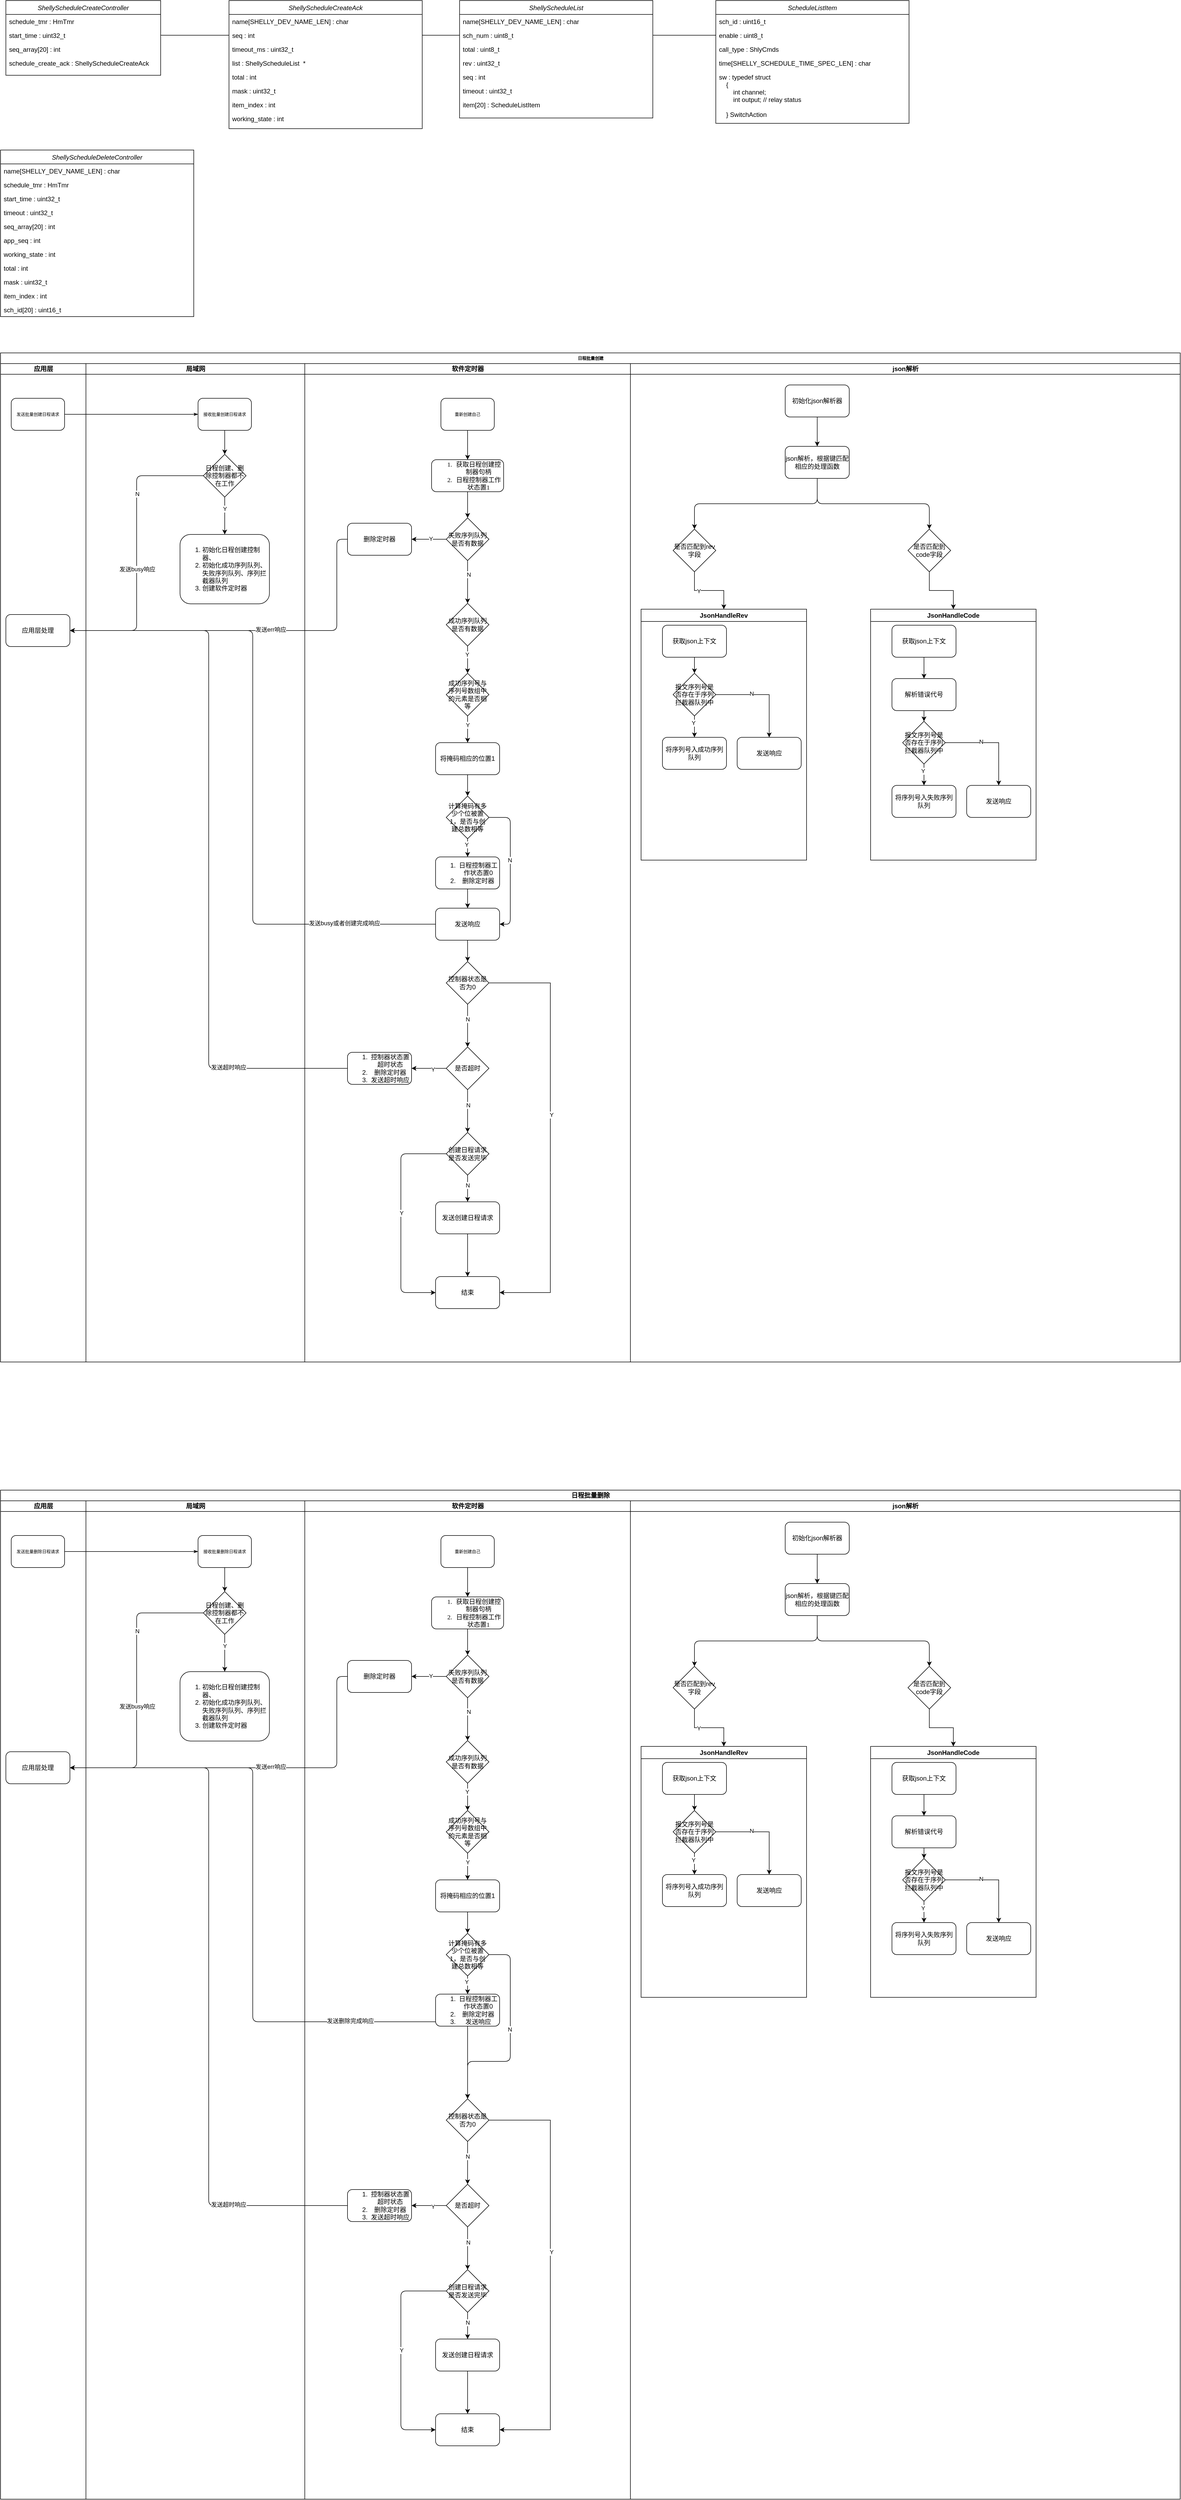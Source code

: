 <mxfile version="24.8.4">
  <diagram id="C5RBs43oDa-KdzZeNtuy" name="Page-1">
    <mxGraphModel dx="1163" dy="681" grid="1" gridSize="10" guides="1" tooltips="1" connect="1" arrows="1" fold="1" page="1" pageScale="1" pageWidth="827" pageHeight="1169" math="0" shadow="0">
      <root>
        <mxCell id="WIyWlLk6GJQsqaUBKTNV-0" />
        <mxCell id="WIyWlLk6GJQsqaUBKTNV-1" parent="WIyWlLk6GJQsqaUBKTNV-0" />
        <mxCell id="zkfFHV4jXpPFQw0GAbJ--0" value="ShellyScheduleCreateController" style="swimlane;fontStyle=2;align=center;verticalAlign=top;childLayout=stackLayout;horizontal=1;startSize=26;horizontalStack=0;resizeParent=1;resizeLast=0;collapsible=1;marginBottom=0;rounded=0;shadow=0;strokeWidth=1;" parent="WIyWlLk6GJQsqaUBKTNV-1" vertex="1">
          <mxGeometry x="90" y="120" width="290" height="140" as="geometry">
            <mxRectangle x="230" y="140" width="160" height="26" as="alternateBounds" />
          </mxGeometry>
        </mxCell>
        <mxCell id="zkfFHV4jXpPFQw0GAbJ--1" value="schedule_tmr : HmTmr" style="text;align=left;verticalAlign=top;spacingLeft=4;spacingRight=4;overflow=hidden;rotatable=0;points=[[0,0.5],[1,0.5]];portConstraint=eastwest;" parent="zkfFHV4jXpPFQw0GAbJ--0" vertex="1">
          <mxGeometry y="26" width="290" height="26" as="geometry" />
        </mxCell>
        <mxCell id="zkfFHV4jXpPFQw0GAbJ--2" value="start_time : uint32_t" style="text;align=left;verticalAlign=top;spacingLeft=4;spacingRight=4;overflow=hidden;rotatable=0;points=[[0,0.5],[1,0.5]];portConstraint=eastwest;rounded=0;shadow=0;html=0;" parent="zkfFHV4jXpPFQw0GAbJ--0" vertex="1">
          <mxGeometry y="52" width="290" height="26" as="geometry" />
        </mxCell>
        <mxCell id="zkfFHV4jXpPFQw0GAbJ--3" value="seq_array[20] : int" style="text;align=left;verticalAlign=top;spacingLeft=4;spacingRight=4;overflow=hidden;rotatable=0;points=[[0,0.5],[1,0.5]];portConstraint=eastwest;rounded=0;shadow=0;html=0;" parent="zkfFHV4jXpPFQw0GAbJ--0" vertex="1">
          <mxGeometry y="78" width="290" height="26" as="geometry" />
        </mxCell>
        <mxCell id="PG6WniDf5yg5BW96tbUo-1" value="schedule_create_ack : ShellyScheduleCreateAck" style="text;align=left;verticalAlign=top;spacingLeft=4;spacingRight=4;overflow=hidden;rotatable=0;points=[[0,0.5],[1,0.5]];portConstraint=eastwest;rounded=0;shadow=0;html=0;" vertex="1" parent="zkfFHV4jXpPFQw0GAbJ--0">
          <mxGeometry y="104" width="290" height="26" as="geometry" />
        </mxCell>
        <mxCell id="zkfFHV4jXpPFQw0GAbJ--17" value="ShellyScheduleCreateAck" style="swimlane;fontStyle=2;align=center;verticalAlign=top;childLayout=stackLayout;horizontal=1;startSize=26;horizontalStack=0;resizeParent=1;resizeLast=0;collapsible=1;marginBottom=0;rounded=0;shadow=0;strokeWidth=1;" parent="WIyWlLk6GJQsqaUBKTNV-1" vertex="1">
          <mxGeometry x="508" y="120" width="362" height="240" as="geometry">
            <mxRectangle x="550" y="140" width="160" height="26" as="alternateBounds" />
          </mxGeometry>
        </mxCell>
        <mxCell id="zkfFHV4jXpPFQw0GAbJ--18" value="name[SHELLY_DEV_NAME_LEN] : char" style="text;align=left;verticalAlign=top;spacingLeft=4;spacingRight=4;overflow=hidden;rotatable=0;points=[[0,0.5],[1,0.5]];portConstraint=eastwest;" parent="zkfFHV4jXpPFQw0GAbJ--17" vertex="1">
          <mxGeometry y="26" width="362" height="26" as="geometry" />
        </mxCell>
        <mxCell id="zkfFHV4jXpPFQw0GAbJ--19" value="seq : int" style="text;align=left;verticalAlign=top;spacingLeft=4;spacingRight=4;overflow=hidden;rotatable=0;points=[[0,0.5],[1,0.5]];portConstraint=eastwest;rounded=0;shadow=0;html=0;" parent="zkfFHV4jXpPFQw0GAbJ--17" vertex="1">
          <mxGeometry y="52" width="362" height="26" as="geometry" />
        </mxCell>
        <mxCell id="zkfFHV4jXpPFQw0GAbJ--20" value="timeout_ms : uint32_t" style="text;align=left;verticalAlign=top;spacingLeft=4;spacingRight=4;overflow=hidden;rotatable=0;points=[[0,0.5],[1,0.5]];portConstraint=eastwest;rounded=0;shadow=0;html=0;" parent="zkfFHV4jXpPFQw0GAbJ--17" vertex="1">
          <mxGeometry y="78" width="362" height="26" as="geometry" />
        </mxCell>
        <mxCell id="zkfFHV4jXpPFQw0GAbJ--21" value="list : ShellyScheduleList  *" style="text;align=left;verticalAlign=top;spacingLeft=4;spacingRight=4;overflow=hidden;rotatable=0;points=[[0,0.5],[1,0.5]];portConstraint=eastwest;rounded=0;shadow=0;html=0;" parent="zkfFHV4jXpPFQw0GAbJ--17" vertex="1">
          <mxGeometry y="104" width="362" height="26" as="geometry" />
        </mxCell>
        <mxCell id="zkfFHV4jXpPFQw0GAbJ--22" value="total : int" style="text;align=left;verticalAlign=top;spacingLeft=4;spacingRight=4;overflow=hidden;rotatable=0;points=[[0,0.5],[1,0.5]];portConstraint=eastwest;rounded=0;shadow=0;html=0;" parent="zkfFHV4jXpPFQw0GAbJ--17" vertex="1">
          <mxGeometry y="130" width="362" height="26" as="geometry" />
        </mxCell>
        <mxCell id="PG6WniDf5yg5BW96tbUo-2" value="mask : uint32_t" style="text;align=left;verticalAlign=top;spacingLeft=4;spacingRight=4;overflow=hidden;rotatable=0;points=[[0,0.5],[1,0.5]];portConstraint=eastwest;rounded=0;shadow=0;html=0;" vertex="1" parent="zkfFHV4jXpPFQw0GAbJ--17">
          <mxGeometry y="156" width="362" height="26" as="geometry" />
        </mxCell>
        <mxCell id="PG6WniDf5yg5BW96tbUo-3" value="item_index : int" style="text;align=left;verticalAlign=top;spacingLeft=4;spacingRight=4;overflow=hidden;rotatable=0;points=[[0,0.5],[1,0.5]];portConstraint=eastwest;rounded=0;shadow=0;html=0;" vertex="1" parent="zkfFHV4jXpPFQw0GAbJ--17">
          <mxGeometry y="182" width="362" height="26" as="geometry" />
        </mxCell>
        <mxCell id="PG6WniDf5yg5BW96tbUo-4" value="working_state : int" style="text;align=left;verticalAlign=top;spacingLeft=4;spacingRight=4;overflow=hidden;rotatable=0;points=[[0,0.5],[1,0.5]];portConstraint=eastwest;rounded=0;shadow=0;html=0;" vertex="1" parent="zkfFHV4jXpPFQw0GAbJ--17">
          <mxGeometry y="208" width="362" height="26" as="geometry" />
        </mxCell>
        <mxCell id="zkfFHV4jXpPFQw0GAbJ--26" value="" style="endArrow=open;shadow=0;strokeWidth=1;rounded=0;curved=0;endFill=1;edgeStyle=elbowEdgeStyle;elbow=vertical;startArrow=none;startFill=0;strokeColor=none;" parent="WIyWlLk6GJQsqaUBKTNV-1" source="zkfFHV4jXpPFQw0GAbJ--0" target="zkfFHV4jXpPFQw0GAbJ--17" edge="1">
          <mxGeometry x="0.5" y="41" relative="1" as="geometry">
            <mxPoint x="380" y="192" as="sourcePoint" />
            <mxPoint x="540" y="192" as="targetPoint" />
            <mxPoint x="-40" y="32" as="offset" />
          </mxGeometry>
        </mxCell>
        <mxCell id="zkfFHV4jXpPFQw0GAbJ--27" value="" style="resizable=0;align=left;verticalAlign=bottom;labelBackgroundColor=none;fontSize=12;" parent="zkfFHV4jXpPFQw0GAbJ--26" connectable="0" vertex="1">
          <mxGeometry x="-1" relative="1" as="geometry">
            <mxPoint y="4" as="offset" />
          </mxGeometry>
        </mxCell>
        <mxCell id="zkfFHV4jXpPFQw0GAbJ--28" value="" style="resizable=0;align=right;verticalAlign=bottom;labelBackgroundColor=none;fontSize=12;" parent="zkfFHV4jXpPFQw0GAbJ--26" connectable="0" vertex="1">
          <mxGeometry x="1" relative="1" as="geometry">
            <mxPoint x="-7" y="4" as="offset" />
          </mxGeometry>
        </mxCell>
        <mxCell id="PG6WniDf5yg5BW96tbUo-7" style="rounded=0;orthogonalLoop=1;jettySize=auto;html=1;entryX=0;entryY=0.5;entryDx=0;entryDy=0;endArrow=none;endFill=0;" edge="1" parent="WIyWlLk6GJQsqaUBKTNV-1" source="zkfFHV4jXpPFQw0GAbJ--2" target="zkfFHV4jXpPFQw0GAbJ--19">
          <mxGeometry relative="1" as="geometry" />
        </mxCell>
        <mxCell id="PG6WniDf5yg5BW96tbUo-9" value="ShellyScheduleList" style="swimlane;fontStyle=2;align=center;verticalAlign=top;childLayout=stackLayout;horizontal=1;startSize=26;horizontalStack=0;resizeParent=1;resizeLast=0;collapsible=1;marginBottom=0;rounded=0;shadow=0;strokeWidth=1;" vertex="1" parent="WIyWlLk6GJQsqaUBKTNV-1">
          <mxGeometry x="940" y="120" width="362" height="220" as="geometry">
            <mxRectangle x="550" y="140" width="160" height="26" as="alternateBounds" />
          </mxGeometry>
        </mxCell>
        <mxCell id="PG6WniDf5yg5BW96tbUo-10" value="name[SHELLY_DEV_NAME_LEN] : char" style="text;align=left;verticalAlign=top;spacingLeft=4;spacingRight=4;overflow=hidden;rotatable=0;points=[[0,0.5],[1,0.5]];portConstraint=eastwest;" vertex="1" parent="PG6WniDf5yg5BW96tbUo-9">
          <mxGeometry y="26" width="362" height="26" as="geometry" />
        </mxCell>
        <mxCell id="PG6WniDf5yg5BW96tbUo-11" value="sch_num : uint8_t" style="text;align=left;verticalAlign=top;spacingLeft=4;spacingRight=4;overflow=hidden;rotatable=0;points=[[0,0.5],[1,0.5]];portConstraint=eastwest;rounded=0;shadow=0;html=0;" vertex="1" parent="PG6WniDf5yg5BW96tbUo-9">
          <mxGeometry y="52" width="362" height="26" as="geometry" />
        </mxCell>
        <mxCell id="PG6WniDf5yg5BW96tbUo-12" value="total : uint8_t" style="text;align=left;verticalAlign=top;spacingLeft=4;spacingRight=4;overflow=hidden;rotatable=0;points=[[0,0.5],[1,0.5]];portConstraint=eastwest;rounded=0;shadow=0;html=0;" vertex="1" parent="PG6WniDf5yg5BW96tbUo-9">
          <mxGeometry y="78" width="362" height="26" as="geometry" />
        </mxCell>
        <mxCell id="PG6WniDf5yg5BW96tbUo-13" value="rev : uint32_t" style="text;align=left;verticalAlign=top;spacingLeft=4;spacingRight=4;overflow=hidden;rotatable=0;points=[[0,0.5],[1,0.5]];portConstraint=eastwest;rounded=0;shadow=0;html=0;" vertex="1" parent="PG6WniDf5yg5BW96tbUo-9">
          <mxGeometry y="104" width="362" height="26" as="geometry" />
        </mxCell>
        <mxCell id="PG6WniDf5yg5BW96tbUo-14" value="seq : int" style="text;align=left;verticalAlign=top;spacingLeft=4;spacingRight=4;overflow=hidden;rotatable=0;points=[[0,0.5],[1,0.5]];portConstraint=eastwest;rounded=0;shadow=0;html=0;" vertex="1" parent="PG6WniDf5yg5BW96tbUo-9">
          <mxGeometry y="130" width="362" height="26" as="geometry" />
        </mxCell>
        <mxCell id="PG6WniDf5yg5BW96tbUo-15" value="timeout : uint32_t" style="text;align=left;verticalAlign=top;spacingLeft=4;spacingRight=4;overflow=hidden;rotatable=0;points=[[0,0.5],[1,0.5]];portConstraint=eastwest;rounded=0;shadow=0;html=0;" vertex="1" parent="PG6WniDf5yg5BW96tbUo-9">
          <mxGeometry y="156" width="362" height="26" as="geometry" />
        </mxCell>
        <mxCell id="PG6WniDf5yg5BW96tbUo-16" value="item[20] : ScheduleListItem" style="text;align=left;verticalAlign=top;spacingLeft=4;spacingRight=4;overflow=hidden;rotatable=0;points=[[0,0.5],[1,0.5]];portConstraint=eastwest;rounded=0;shadow=0;html=0;" vertex="1" parent="PG6WniDf5yg5BW96tbUo-9">
          <mxGeometry y="182" width="362" height="26" as="geometry" />
        </mxCell>
        <mxCell id="PG6WniDf5yg5BW96tbUo-18" style="edgeStyle=orthogonalEdgeStyle;rounded=0;orthogonalLoop=1;jettySize=auto;html=1;entryX=0;entryY=0.5;entryDx=0;entryDy=0;endArrow=none;endFill=0;" edge="1" parent="WIyWlLk6GJQsqaUBKTNV-1" source="zkfFHV4jXpPFQw0GAbJ--19" target="PG6WniDf5yg5BW96tbUo-11">
          <mxGeometry relative="1" as="geometry" />
        </mxCell>
        <mxCell id="PG6WniDf5yg5BW96tbUo-19" value="ScheduleListItem" style="swimlane;fontStyle=2;align=center;verticalAlign=top;childLayout=stackLayout;horizontal=1;startSize=26;horizontalStack=0;resizeParent=1;resizeLast=0;collapsible=1;marginBottom=0;rounded=0;shadow=0;strokeWidth=1;" vertex="1" parent="WIyWlLk6GJQsqaUBKTNV-1">
          <mxGeometry x="1420" y="120" width="362" height="230" as="geometry">
            <mxRectangle x="550" y="140" width="160" height="26" as="alternateBounds" />
          </mxGeometry>
        </mxCell>
        <mxCell id="PG6WniDf5yg5BW96tbUo-20" value="sch_id : uint16_t" style="text;align=left;verticalAlign=top;spacingLeft=4;spacingRight=4;overflow=hidden;rotatable=0;points=[[0,0.5],[1,0.5]];portConstraint=eastwest;" vertex="1" parent="PG6WniDf5yg5BW96tbUo-19">
          <mxGeometry y="26" width="362" height="26" as="geometry" />
        </mxCell>
        <mxCell id="PG6WniDf5yg5BW96tbUo-21" value="enable : uint8_t" style="text;align=left;verticalAlign=top;spacingLeft=4;spacingRight=4;overflow=hidden;rotatable=0;points=[[0,0.5],[1,0.5]];portConstraint=eastwest;rounded=0;shadow=0;html=0;" vertex="1" parent="PG6WniDf5yg5BW96tbUo-19">
          <mxGeometry y="52" width="362" height="26" as="geometry" />
        </mxCell>
        <mxCell id="PG6WniDf5yg5BW96tbUo-22" value="call_type : ShlyCmds" style="text;align=left;verticalAlign=top;spacingLeft=4;spacingRight=4;overflow=hidden;rotatable=0;points=[[0,0.5],[1,0.5]];portConstraint=eastwest;rounded=0;shadow=0;html=0;" vertex="1" parent="PG6WniDf5yg5BW96tbUo-19">
          <mxGeometry y="78" width="362" height="26" as="geometry" />
        </mxCell>
        <mxCell id="PG6WniDf5yg5BW96tbUo-23" value="time[SHELLY_SCHEDULE_TIME_SPEC_LEN] : char" style="text;align=left;verticalAlign=top;spacingLeft=4;spacingRight=4;overflow=hidden;rotatable=0;points=[[0,0.5],[1,0.5]];portConstraint=eastwest;rounded=0;shadow=0;html=0;" vertex="1" parent="PG6WniDf5yg5BW96tbUo-19">
          <mxGeometry y="104" width="362" height="26" as="geometry" />
        </mxCell>
        <mxCell id="PG6WniDf5yg5BW96tbUo-24" value="sw : typedef struct&#xa;    {&#xa;        int channel;&#xa;        int output; // relay status&#xa;&#xa;    } SwitchAction" style="text;align=left;verticalAlign=top;spacingLeft=4;spacingRight=4;overflow=hidden;rotatable=0;points=[[0,0.5],[1,0.5]];portConstraint=eastwest;rounded=0;shadow=0;html=0;" vertex="1" parent="PG6WniDf5yg5BW96tbUo-19">
          <mxGeometry y="130" width="362" height="100" as="geometry" />
        </mxCell>
        <mxCell id="PG6WniDf5yg5BW96tbUo-27" style="edgeStyle=orthogonalEdgeStyle;rounded=0;orthogonalLoop=1;jettySize=auto;html=1;entryX=0;entryY=0.5;entryDx=0;entryDy=0;endArrow=none;endFill=0;" edge="1" parent="WIyWlLk6GJQsqaUBKTNV-1" source="PG6WniDf5yg5BW96tbUo-11" target="PG6WniDf5yg5BW96tbUo-21">
          <mxGeometry relative="1" as="geometry" />
        </mxCell>
        <mxCell id="PG6WniDf5yg5BW96tbUo-28" value="ShellyScheduleDeleteController" style="swimlane;fontStyle=2;align=center;verticalAlign=top;childLayout=stackLayout;horizontal=1;startSize=26;horizontalStack=0;resizeParent=1;resizeLast=0;collapsible=1;marginBottom=0;rounded=0;shadow=0;strokeWidth=1;" vertex="1" parent="WIyWlLk6GJQsqaUBKTNV-1">
          <mxGeometry x="80" y="400" width="362" height="312" as="geometry">
            <mxRectangle x="550" y="140" width="160" height="26" as="alternateBounds" />
          </mxGeometry>
        </mxCell>
        <mxCell id="PG6WniDf5yg5BW96tbUo-29" value="name[SHELLY_DEV_NAME_LEN] : char" style="text;align=left;verticalAlign=top;spacingLeft=4;spacingRight=4;overflow=hidden;rotatable=0;points=[[0,0.5],[1,0.5]];portConstraint=eastwest;" vertex="1" parent="PG6WniDf5yg5BW96tbUo-28">
          <mxGeometry y="26" width="362" height="26" as="geometry" />
        </mxCell>
        <mxCell id="PG6WniDf5yg5BW96tbUo-30" value="schedule_tmr : HmTmr" style="text;align=left;verticalAlign=top;spacingLeft=4;spacingRight=4;overflow=hidden;rotatable=0;points=[[0,0.5],[1,0.5]];portConstraint=eastwest;rounded=0;shadow=0;html=0;" vertex="1" parent="PG6WniDf5yg5BW96tbUo-28">
          <mxGeometry y="52" width="362" height="26" as="geometry" />
        </mxCell>
        <mxCell id="PG6WniDf5yg5BW96tbUo-31" value="start_time : uint32_t" style="text;align=left;verticalAlign=top;spacingLeft=4;spacingRight=4;overflow=hidden;rotatable=0;points=[[0,0.5],[1,0.5]];portConstraint=eastwest;rounded=0;shadow=0;html=0;" vertex="1" parent="PG6WniDf5yg5BW96tbUo-28">
          <mxGeometry y="78" width="362" height="26" as="geometry" />
        </mxCell>
        <mxCell id="PG6WniDf5yg5BW96tbUo-32" value="timeout : uint32_t" style="text;align=left;verticalAlign=top;spacingLeft=4;spacingRight=4;overflow=hidden;rotatable=0;points=[[0,0.5],[1,0.5]];portConstraint=eastwest;rounded=0;shadow=0;html=0;" vertex="1" parent="PG6WniDf5yg5BW96tbUo-28">
          <mxGeometry y="104" width="362" height="26" as="geometry" />
        </mxCell>
        <mxCell id="PG6WniDf5yg5BW96tbUo-33" value="seq_array[20] : int" style="text;align=left;verticalAlign=top;spacingLeft=4;spacingRight=4;overflow=hidden;rotatable=0;points=[[0,0.5],[1,0.5]];portConstraint=eastwest;rounded=0;shadow=0;html=0;" vertex="1" parent="PG6WniDf5yg5BW96tbUo-28">
          <mxGeometry y="130" width="362" height="26" as="geometry" />
        </mxCell>
        <mxCell id="PG6WniDf5yg5BW96tbUo-34" value="app_seq : int" style="text;align=left;verticalAlign=top;spacingLeft=4;spacingRight=4;overflow=hidden;rotatable=0;points=[[0,0.5],[1,0.5]];portConstraint=eastwest;rounded=0;shadow=0;html=0;" vertex="1" parent="PG6WniDf5yg5BW96tbUo-28">
          <mxGeometry y="156" width="362" height="26" as="geometry" />
        </mxCell>
        <mxCell id="PG6WniDf5yg5BW96tbUo-35" value="working_state : int" style="text;align=left;verticalAlign=top;spacingLeft=4;spacingRight=4;overflow=hidden;rotatable=0;points=[[0,0.5],[1,0.5]];portConstraint=eastwest;rounded=0;shadow=0;html=0;" vertex="1" parent="PG6WniDf5yg5BW96tbUo-28">
          <mxGeometry y="182" width="362" height="26" as="geometry" />
        </mxCell>
        <mxCell id="PG6WniDf5yg5BW96tbUo-36" value="total : int" style="text;align=left;verticalAlign=top;spacingLeft=4;spacingRight=4;overflow=hidden;rotatable=0;points=[[0,0.5],[1,0.5]];portConstraint=eastwest;rounded=0;shadow=0;html=0;" vertex="1" parent="PG6WniDf5yg5BW96tbUo-28">
          <mxGeometry y="208" width="362" height="26" as="geometry" />
        </mxCell>
        <mxCell id="PG6WniDf5yg5BW96tbUo-37" value="mask : uint32_t" style="text;align=left;verticalAlign=top;spacingLeft=4;spacingRight=4;overflow=hidden;rotatable=0;points=[[0,0.5],[1,0.5]];portConstraint=eastwest;rounded=0;shadow=0;html=0;" vertex="1" parent="PG6WniDf5yg5BW96tbUo-28">
          <mxGeometry y="234" width="362" height="26" as="geometry" />
        </mxCell>
        <mxCell id="PG6WniDf5yg5BW96tbUo-38" value="item_index : int" style="text;align=left;verticalAlign=top;spacingLeft=4;spacingRight=4;overflow=hidden;rotatable=0;points=[[0,0.5],[1,0.5]];portConstraint=eastwest;rounded=0;shadow=0;html=0;" vertex="1" parent="PG6WniDf5yg5BW96tbUo-28">
          <mxGeometry y="260" width="362" height="26" as="geometry" />
        </mxCell>
        <mxCell id="PG6WniDf5yg5BW96tbUo-39" value="sch_id[20] : uint16_t" style="text;align=left;verticalAlign=top;spacingLeft=4;spacingRight=4;overflow=hidden;rotatable=0;points=[[0,0.5],[1,0.5]];portConstraint=eastwest;rounded=0;shadow=0;html=0;" vertex="1" parent="PG6WniDf5yg5BW96tbUo-28">
          <mxGeometry y="286" width="362" height="26" as="geometry" />
        </mxCell>
        <mxCell id="PG6WniDf5yg5BW96tbUo-40" value="日程批量创建" style="swimlane;html=1;childLayout=stackLayout;startSize=20;rounded=0;shadow=0;labelBackgroundColor=none;strokeWidth=1;fontFamily=Verdana;fontSize=8;align=center;" vertex="1" parent="WIyWlLk6GJQsqaUBKTNV-1">
          <mxGeometry x="80" y="780" width="2210" height="1890" as="geometry" />
        </mxCell>
        <mxCell id="PG6WniDf5yg5BW96tbUo-41" value="应用层" style="swimlane;html=1;startSize=20;" vertex="1" parent="PG6WniDf5yg5BW96tbUo-40">
          <mxGeometry y="20" width="160" height="1870" as="geometry" />
        </mxCell>
        <mxCell id="PG6WniDf5yg5BW96tbUo-42" value="发送批量创建日程请求" style="rounded=1;whiteSpace=wrap;html=1;shadow=0;labelBackgroundColor=none;strokeWidth=1;fontFamily=Verdana;fontSize=8;align=center;" vertex="1" parent="PG6WniDf5yg5BW96tbUo-41">
          <mxGeometry x="20" y="65" width="100" height="60" as="geometry" />
        </mxCell>
        <mxCell id="PG6WniDf5yg5BW96tbUo-93" value="应用层处理" style="rounded=1;whiteSpace=wrap;html=1;" vertex="1" parent="PG6WniDf5yg5BW96tbUo-41">
          <mxGeometry x="10" y="470" width="120" height="60" as="geometry" />
        </mxCell>
        <mxCell id="PG6WniDf5yg5BW96tbUo-45" style="edgeStyle=orthogonalEdgeStyle;rounded=1;html=1;labelBackgroundColor=none;startArrow=none;startFill=0;startSize=5;endArrow=classicThin;endFill=1;endSize=5;jettySize=auto;orthogonalLoop=1;strokeWidth=1;fontFamily=Verdana;fontSize=8" edge="1" parent="PG6WniDf5yg5BW96tbUo-40" source="PG6WniDf5yg5BW96tbUo-42" target="PG6WniDf5yg5BW96tbUo-61">
          <mxGeometry relative="1" as="geometry" />
        </mxCell>
        <mxCell id="PG6WniDf5yg5BW96tbUo-60" value="局域网" style="swimlane;html=1;startSize=20;" vertex="1" parent="PG6WniDf5yg5BW96tbUo-40">
          <mxGeometry x="160" y="20" width="410" height="1870" as="geometry" />
        </mxCell>
        <mxCell id="PG6WniDf5yg5BW96tbUo-88" value="" style="edgeStyle=orthogonalEdgeStyle;rounded=0;orthogonalLoop=1;jettySize=auto;html=1;entryX=0.5;entryY=0;entryDx=0;entryDy=0;" edge="1" parent="PG6WniDf5yg5BW96tbUo-60" source="PG6WniDf5yg5BW96tbUo-61" target="PG6WniDf5yg5BW96tbUo-91">
          <mxGeometry relative="1" as="geometry">
            <mxPoint x="260" y="205" as="targetPoint" />
          </mxGeometry>
        </mxCell>
        <mxCell id="PG6WniDf5yg5BW96tbUo-61" value="接收批量创建日程请求" style="rounded=1;whiteSpace=wrap;html=1;shadow=0;labelBackgroundColor=none;strokeWidth=1;fontFamily=Verdana;fontSize=8;align=center;" vertex="1" parent="PG6WniDf5yg5BW96tbUo-60">
          <mxGeometry x="210" y="65" width="100" height="60" as="geometry" />
        </mxCell>
        <mxCell id="PG6WniDf5yg5BW96tbUo-97" style="edgeStyle=orthogonalEdgeStyle;rounded=0;orthogonalLoop=1;jettySize=auto;html=1;entryX=0.5;entryY=0;entryDx=0;entryDy=0;" edge="1" parent="PG6WniDf5yg5BW96tbUo-60" source="PG6WniDf5yg5BW96tbUo-91" target="PG6WniDf5yg5BW96tbUo-92">
          <mxGeometry relative="1" as="geometry" />
        </mxCell>
        <mxCell id="PG6WniDf5yg5BW96tbUo-98" value="Y" style="edgeLabel;html=1;align=center;verticalAlign=middle;resizable=0;points=[];" vertex="1" connectable="0" parent="PG6WniDf5yg5BW96tbUo-97">
          <mxGeometry x="-0.39" relative="1" as="geometry">
            <mxPoint as="offset" />
          </mxGeometry>
        </mxCell>
        <mxCell id="PG6WniDf5yg5BW96tbUo-91" value="日程创建、删除控制器都不在工作" style="rhombus;whiteSpace=wrap;html=1;" vertex="1" parent="PG6WniDf5yg5BW96tbUo-60">
          <mxGeometry x="220" y="170" width="80" height="80" as="geometry" />
        </mxCell>
        <mxCell id="PG6WniDf5yg5BW96tbUo-92" value="&lt;ol&gt;&lt;li style=&quot;&quot;&gt;&lt;span style=&quot;background-color: initial;&quot;&gt;初始化日程创建控制器、&lt;/span&gt;&lt;/li&gt;&lt;li style=&quot;&quot;&gt;&lt;span style=&quot;background-color: initial;&quot;&gt;初始化成功序列队列、失败序列队列、序列拦截器队列&lt;/span&gt;&lt;/li&gt;&lt;li style=&quot;&quot;&gt;创建软件定时器&lt;/li&gt;&lt;/ol&gt;" style="rounded=1;whiteSpace=wrap;html=1;align=left;fillStyle=auto;gradientColor=none;" vertex="1" parent="PG6WniDf5yg5BW96tbUo-60">
          <mxGeometry x="176.25" y="320" width="167.5" height="130" as="geometry" />
        </mxCell>
        <mxCell id="PG6WniDf5yg5BW96tbUo-94" style="edgeStyle=orthogonalEdgeStyle;rounded=1;orthogonalLoop=1;jettySize=auto;html=1;entryX=1;entryY=0.5;entryDx=0;entryDy=0;curved=0;" edge="1" parent="PG6WniDf5yg5BW96tbUo-40" source="PG6WniDf5yg5BW96tbUo-91" target="PG6WniDf5yg5BW96tbUo-93">
          <mxGeometry relative="1" as="geometry" />
        </mxCell>
        <mxCell id="PG6WniDf5yg5BW96tbUo-95" value="发送busy响应" style="edgeLabel;html=1;align=center;verticalAlign=middle;resizable=0;points=[];" vertex="1" connectable="0" parent="PG6WniDf5yg5BW96tbUo-94">
          <mxGeometry x="0.111" y="1" relative="1" as="geometry">
            <mxPoint as="offset" />
          </mxGeometry>
        </mxCell>
        <mxCell id="PG6WniDf5yg5BW96tbUo-96" value="N" style="edgeLabel;html=1;align=center;verticalAlign=middle;resizable=0;points=[];" vertex="1" connectable="0" parent="PG6WniDf5yg5BW96tbUo-94">
          <mxGeometry x="-0.411" y="1" relative="1" as="geometry">
            <mxPoint as="offset" />
          </mxGeometry>
        </mxCell>
        <mxCell id="PG6WniDf5yg5BW96tbUo-62" value="软件定时器" style="swimlane;html=1;startSize=20;" vertex="1" parent="PG6WniDf5yg5BW96tbUo-40">
          <mxGeometry x="570" y="20" width="610" height="1870" as="geometry" />
        </mxCell>
        <mxCell id="PG6WniDf5yg5BW96tbUo-102" value="" style="edgeStyle=orthogonalEdgeStyle;rounded=0;orthogonalLoop=1;jettySize=auto;html=1;" edge="1" parent="PG6WniDf5yg5BW96tbUo-62" source="PG6WniDf5yg5BW96tbUo-63" target="PG6WniDf5yg5BW96tbUo-101">
          <mxGeometry relative="1" as="geometry" />
        </mxCell>
        <mxCell id="PG6WniDf5yg5BW96tbUo-63" value="重新创建自己" style="rounded=1;whiteSpace=wrap;html=1;shadow=0;labelBackgroundColor=none;strokeWidth=1;fontFamily=Verdana;fontSize=8;align=center;" vertex="1" parent="PG6WniDf5yg5BW96tbUo-62">
          <mxGeometry x="255" y="65" width="100" height="60" as="geometry" />
        </mxCell>
        <mxCell id="PG6WniDf5yg5BW96tbUo-105" value="" style="edgeStyle=orthogonalEdgeStyle;rounded=0;orthogonalLoop=1;jettySize=auto;html=1;entryX=0.5;entryY=0;entryDx=0;entryDy=0;" edge="1" parent="PG6WniDf5yg5BW96tbUo-62" source="PG6WniDf5yg5BW96tbUo-101" target="PG6WniDf5yg5BW96tbUo-106">
          <mxGeometry relative="1" as="geometry">
            <mxPoint x="305" y="320" as="targetPoint" />
          </mxGeometry>
        </mxCell>
        <mxCell id="PG6WniDf5yg5BW96tbUo-101" value="&lt;ol style=&quot;font-size: 12px;&quot;&gt;&lt;li&gt;获取日程创建控制器句柄&lt;/li&gt;&lt;li&gt;日程控制器工作状态置1&lt;/li&gt;&lt;/ol&gt;" style="rounded=1;whiteSpace=wrap;html=1;shadow=0;labelBackgroundColor=none;strokeWidth=1;fontFamily=Verdana;fontSize=8;align=center;" vertex="1" parent="PG6WniDf5yg5BW96tbUo-62">
          <mxGeometry x="237.5" y="180" width="135" height="60" as="geometry" />
        </mxCell>
        <mxCell id="PG6WniDf5yg5BW96tbUo-114" value="" style="edgeStyle=orthogonalEdgeStyle;rounded=0;orthogonalLoop=1;jettySize=auto;html=1;" edge="1" parent="PG6WniDf5yg5BW96tbUo-62" source="PG6WniDf5yg5BW96tbUo-106" target="PG6WniDf5yg5BW96tbUo-113">
          <mxGeometry relative="1" as="geometry" />
        </mxCell>
        <mxCell id="PG6WniDf5yg5BW96tbUo-115" value="N" style="edgeLabel;html=1;align=center;verticalAlign=middle;resizable=0;points=[];" vertex="1" connectable="0" parent="PG6WniDf5yg5BW96tbUo-114">
          <mxGeometry x="-0.345" y="2" relative="1" as="geometry">
            <mxPoint as="offset" />
          </mxGeometry>
        </mxCell>
        <mxCell id="PG6WniDf5yg5BW96tbUo-130" style="edgeStyle=orthogonalEdgeStyle;rounded=0;orthogonalLoop=1;jettySize=auto;html=1;entryX=1;entryY=0.5;entryDx=0;entryDy=0;" edge="1" parent="PG6WniDf5yg5BW96tbUo-62" source="PG6WniDf5yg5BW96tbUo-106" target="PG6WniDf5yg5BW96tbUo-129">
          <mxGeometry relative="1" as="geometry" />
        </mxCell>
        <mxCell id="PG6WniDf5yg5BW96tbUo-131" value="Y" style="edgeLabel;html=1;align=center;verticalAlign=middle;resizable=0;points=[];" vertex="1" connectable="0" parent="PG6WniDf5yg5BW96tbUo-130">
          <mxGeometry x="-0.114" y="-1" relative="1" as="geometry">
            <mxPoint as="offset" />
          </mxGeometry>
        </mxCell>
        <mxCell id="PG6WniDf5yg5BW96tbUo-106" value="失败序列队列是否有数据" style="rhombus;whiteSpace=wrap;html=1;" vertex="1" parent="PG6WniDf5yg5BW96tbUo-62">
          <mxGeometry x="265" y="289" width="80" height="80" as="geometry" />
        </mxCell>
        <mxCell id="PG6WniDf5yg5BW96tbUo-117" value="" style="edgeStyle=orthogonalEdgeStyle;rounded=0;orthogonalLoop=1;jettySize=auto;html=1;" edge="1" parent="PG6WniDf5yg5BW96tbUo-62" source="PG6WniDf5yg5BW96tbUo-113" target="PG6WniDf5yg5BW96tbUo-116">
          <mxGeometry relative="1" as="geometry" />
        </mxCell>
        <mxCell id="PG6WniDf5yg5BW96tbUo-118" value="Y" style="edgeLabel;html=1;align=center;verticalAlign=middle;resizable=0;points=[];" vertex="1" connectable="0" parent="PG6WniDf5yg5BW96tbUo-117">
          <mxGeometry x="-0.398" y="-1" relative="1" as="geometry">
            <mxPoint as="offset" />
          </mxGeometry>
        </mxCell>
        <mxCell id="PG6WniDf5yg5BW96tbUo-113" value="成功序列队列是否有数据" style="rhombus;whiteSpace=wrap;html=1;" vertex="1" parent="PG6WniDf5yg5BW96tbUo-62">
          <mxGeometry x="265" y="449" width="80" height="80" as="geometry" />
        </mxCell>
        <mxCell id="PG6WniDf5yg5BW96tbUo-120" style="edgeStyle=orthogonalEdgeStyle;rounded=0;orthogonalLoop=1;jettySize=auto;html=1;" edge="1" parent="PG6WniDf5yg5BW96tbUo-62" source="PG6WniDf5yg5BW96tbUo-116" target="PG6WniDf5yg5BW96tbUo-119">
          <mxGeometry relative="1" as="geometry" />
        </mxCell>
        <mxCell id="PG6WniDf5yg5BW96tbUo-121" value="Y" style="edgeLabel;html=1;align=center;verticalAlign=middle;resizable=0;points=[];" vertex="1" connectable="0" parent="PG6WniDf5yg5BW96tbUo-120">
          <mxGeometry x="-0.331" relative="1" as="geometry">
            <mxPoint as="offset" />
          </mxGeometry>
        </mxCell>
        <mxCell id="PG6WniDf5yg5BW96tbUo-116" value="成功序列号与序列号数组中的元素是否相等" style="rhombus;whiteSpace=wrap;html=1;" vertex="1" parent="PG6WniDf5yg5BW96tbUo-62">
          <mxGeometry x="265" y="580" width="80" height="80" as="geometry" />
        </mxCell>
        <mxCell id="PG6WniDf5yg5BW96tbUo-123" style="edgeStyle=orthogonalEdgeStyle;rounded=0;orthogonalLoop=1;jettySize=auto;html=1;entryX=0.5;entryY=0;entryDx=0;entryDy=0;" edge="1" parent="PG6WniDf5yg5BW96tbUo-62" source="PG6WniDf5yg5BW96tbUo-119" target="PG6WniDf5yg5BW96tbUo-122">
          <mxGeometry relative="1" as="geometry" />
        </mxCell>
        <mxCell id="PG6WniDf5yg5BW96tbUo-119" value="将掩码相应的位置1" style="rounded=1;whiteSpace=wrap;html=1;" vertex="1" parent="PG6WniDf5yg5BW96tbUo-62">
          <mxGeometry x="245" y="710" width="120" height="60" as="geometry" />
        </mxCell>
        <mxCell id="PG6WniDf5yg5BW96tbUo-125" style="edgeStyle=orthogonalEdgeStyle;rounded=0;orthogonalLoop=1;jettySize=auto;html=1;entryX=0.5;entryY=0;entryDx=0;entryDy=0;" edge="1" parent="PG6WniDf5yg5BW96tbUo-62" source="PG6WniDf5yg5BW96tbUo-122" target="PG6WniDf5yg5BW96tbUo-124">
          <mxGeometry relative="1" as="geometry" />
        </mxCell>
        <mxCell id="PG6WniDf5yg5BW96tbUo-128" value="Y" style="edgeLabel;html=1;align=center;verticalAlign=middle;resizable=0;points=[];" vertex="1" connectable="0" parent="PG6WniDf5yg5BW96tbUo-125">
          <mxGeometry x="-0.517" y="-2" relative="1" as="geometry">
            <mxPoint as="offset" />
          </mxGeometry>
        </mxCell>
        <mxCell id="PG6WniDf5yg5BW96tbUo-136" style="edgeStyle=orthogonalEdgeStyle;rounded=1;orthogonalLoop=1;jettySize=auto;html=1;entryX=1;entryY=0.5;entryDx=0;entryDy=0;curved=0;" edge="1" parent="PG6WniDf5yg5BW96tbUo-62" source="PG6WniDf5yg5BW96tbUo-122" target="PG6WniDf5yg5BW96tbUo-132">
          <mxGeometry relative="1" as="geometry">
            <Array as="points">
              <mxPoint x="385" y="850" />
              <mxPoint x="385" y="1050" />
            </Array>
          </mxGeometry>
        </mxCell>
        <mxCell id="PG6WniDf5yg5BW96tbUo-137" value="N" style="edgeLabel;html=1;align=center;verticalAlign=middle;resizable=0;points=[];" vertex="1" connectable="0" parent="PG6WniDf5yg5BW96tbUo-136">
          <mxGeometry x="-0.079" y="-1" relative="1" as="geometry">
            <mxPoint as="offset" />
          </mxGeometry>
        </mxCell>
        <mxCell id="PG6WniDf5yg5BW96tbUo-122" value="计算掩码有多少个位被置1，是否与创建总数相等" style="rhombus;whiteSpace=wrap;html=1;" vertex="1" parent="PG6WniDf5yg5BW96tbUo-62">
          <mxGeometry x="265" y="810" width="80" height="80" as="geometry" />
        </mxCell>
        <mxCell id="PG6WniDf5yg5BW96tbUo-133" style="edgeStyle=orthogonalEdgeStyle;rounded=0;orthogonalLoop=1;jettySize=auto;html=1;entryX=0.5;entryY=0;entryDx=0;entryDy=0;" edge="1" parent="PG6WniDf5yg5BW96tbUo-62" source="PG6WniDf5yg5BW96tbUo-124" target="PG6WniDf5yg5BW96tbUo-132">
          <mxGeometry relative="1" as="geometry" />
        </mxCell>
        <mxCell id="PG6WniDf5yg5BW96tbUo-124" value="&lt;ol&gt;&lt;li&gt;日程控制器工作状态置0&lt;/li&gt;&lt;li&gt;删除定时器&lt;/li&gt;&lt;/ol&gt;" style="rounded=1;whiteSpace=wrap;html=1;" vertex="1" parent="PG6WniDf5yg5BW96tbUo-62">
          <mxGeometry x="245" y="924" width="120" height="60" as="geometry" />
        </mxCell>
        <mxCell id="PG6WniDf5yg5BW96tbUo-129" value="删除定时器" style="rounded=1;whiteSpace=wrap;html=1;" vertex="1" parent="PG6WniDf5yg5BW96tbUo-62">
          <mxGeometry x="80" y="299" width="120" height="60" as="geometry" />
        </mxCell>
        <mxCell id="PG6WniDf5yg5BW96tbUo-143" style="edgeStyle=orthogonalEdgeStyle;rounded=0;orthogonalLoop=1;jettySize=auto;html=1;entryX=0.5;entryY=0;entryDx=0;entryDy=0;" edge="1" parent="PG6WniDf5yg5BW96tbUo-62" source="PG6WniDf5yg5BW96tbUo-132" target="PG6WniDf5yg5BW96tbUo-142">
          <mxGeometry relative="1" as="geometry" />
        </mxCell>
        <mxCell id="PG6WniDf5yg5BW96tbUo-132" value="发送响应" style="rounded=1;whiteSpace=wrap;html=1;" vertex="1" parent="PG6WniDf5yg5BW96tbUo-62">
          <mxGeometry x="245" y="1020" width="120" height="60" as="geometry" />
        </mxCell>
        <mxCell id="PG6WniDf5yg5BW96tbUo-145" style="edgeStyle=orthogonalEdgeStyle;rounded=0;orthogonalLoop=1;jettySize=auto;html=1;entryX=1;entryY=0.5;entryDx=0;entryDy=0;" edge="1" parent="PG6WniDf5yg5BW96tbUo-62" source="PG6WniDf5yg5BW96tbUo-142" target="PG6WniDf5yg5BW96tbUo-168">
          <mxGeometry relative="1" as="geometry">
            <mxPoint x="480" y="1160" as="targetPoint" />
            <Array as="points">
              <mxPoint x="460" y="1160" />
              <mxPoint x="460" y="1740" />
            </Array>
          </mxGeometry>
        </mxCell>
        <mxCell id="PG6WniDf5yg5BW96tbUo-146" value="Y" style="edgeLabel;html=1;align=center;verticalAlign=middle;resizable=0;points=[];" vertex="1" connectable="0" parent="PG6WniDf5yg5BW96tbUo-145">
          <mxGeometry x="-0.084" y="2" relative="1" as="geometry">
            <mxPoint as="offset" />
          </mxGeometry>
        </mxCell>
        <mxCell id="PG6WniDf5yg5BW96tbUo-148" value="" style="edgeStyle=orthogonalEdgeStyle;rounded=0;orthogonalLoop=1;jettySize=auto;html=1;" edge="1" parent="PG6WniDf5yg5BW96tbUo-62" source="PG6WniDf5yg5BW96tbUo-142" target="PG6WniDf5yg5BW96tbUo-147">
          <mxGeometry relative="1" as="geometry" />
        </mxCell>
        <mxCell id="PG6WniDf5yg5BW96tbUo-149" value="N" style="edgeLabel;html=1;align=center;verticalAlign=middle;resizable=0;points=[];" vertex="1" connectable="0" parent="PG6WniDf5yg5BW96tbUo-148">
          <mxGeometry x="-0.303" relative="1" as="geometry">
            <mxPoint as="offset" />
          </mxGeometry>
        </mxCell>
        <mxCell id="PG6WniDf5yg5BW96tbUo-142" value="控制器状态是否为0" style="rhombus;whiteSpace=wrap;html=1;" vertex="1" parent="PG6WniDf5yg5BW96tbUo-62">
          <mxGeometry x="265" y="1120" width="80" height="80" as="geometry" />
        </mxCell>
        <mxCell id="PG6WniDf5yg5BW96tbUo-153" style="edgeStyle=orthogonalEdgeStyle;rounded=0;orthogonalLoop=1;jettySize=auto;html=1;" edge="1" parent="PG6WniDf5yg5BW96tbUo-62" source="PG6WniDf5yg5BW96tbUo-147" target="PG6WniDf5yg5BW96tbUo-152">
          <mxGeometry relative="1" as="geometry" />
        </mxCell>
        <mxCell id="PG6WniDf5yg5BW96tbUo-154" value="Y" style="edgeLabel;html=1;align=center;verticalAlign=middle;resizable=0;points=[];" vertex="1" connectable="0" parent="PG6WniDf5yg5BW96tbUo-153">
          <mxGeometry x="-0.231" y="2" relative="1" as="geometry">
            <mxPoint as="offset" />
          </mxGeometry>
        </mxCell>
        <mxCell id="PG6WniDf5yg5BW96tbUo-158" value="" style="edgeStyle=orthogonalEdgeStyle;rounded=0;orthogonalLoop=1;jettySize=auto;html=1;" edge="1" parent="PG6WniDf5yg5BW96tbUo-62" source="PG6WniDf5yg5BW96tbUo-147" target="PG6WniDf5yg5BW96tbUo-157">
          <mxGeometry relative="1" as="geometry" />
        </mxCell>
        <mxCell id="PG6WniDf5yg5BW96tbUo-159" value="N" style="edgeLabel;html=1;align=center;verticalAlign=middle;resizable=0;points=[];" vertex="1" connectable="0" parent="PG6WniDf5yg5BW96tbUo-158">
          <mxGeometry x="-0.29" y="1" relative="1" as="geometry">
            <mxPoint as="offset" />
          </mxGeometry>
        </mxCell>
        <mxCell id="PG6WniDf5yg5BW96tbUo-147" value="是否超时" style="rhombus;whiteSpace=wrap;html=1;" vertex="1" parent="PG6WniDf5yg5BW96tbUo-62">
          <mxGeometry x="265" y="1280" width="80" height="80" as="geometry" />
        </mxCell>
        <mxCell id="PG6WniDf5yg5BW96tbUo-152" value="&lt;ol&gt;&lt;li&gt;控制器状态置超时状态&lt;/li&gt;&lt;li&gt;删除定时器&lt;/li&gt;&lt;li&gt;发送超时响应&lt;/li&gt;&lt;/ol&gt;" style="rounded=1;whiteSpace=wrap;html=1;" vertex="1" parent="PG6WniDf5yg5BW96tbUo-62">
          <mxGeometry x="80" y="1290" width="120" height="60" as="geometry" />
        </mxCell>
        <mxCell id="PG6WniDf5yg5BW96tbUo-161" style="edgeStyle=orthogonalEdgeStyle;rounded=1;orthogonalLoop=1;jettySize=auto;html=1;entryX=0;entryY=0.5;entryDx=0;entryDy=0;curved=0;" edge="1" parent="PG6WniDf5yg5BW96tbUo-62" source="PG6WniDf5yg5BW96tbUo-157" target="PG6WniDf5yg5BW96tbUo-168">
          <mxGeometry relative="1" as="geometry">
            <mxPoint x="200" y="1480" as="targetPoint" />
            <Array as="points">
              <mxPoint x="180" y="1480" />
              <mxPoint x="180" y="1740" />
            </Array>
          </mxGeometry>
        </mxCell>
        <mxCell id="PG6WniDf5yg5BW96tbUo-162" value="Y" style="edgeLabel;html=1;align=center;verticalAlign=middle;resizable=0;points=[];" vertex="1" connectable="0" parent="PG6WniDf5yg5BW96tbUo-161">
          <mxGeometry x="-0.046" y="1" relative="1" as="geometry">
            <mxPoint as="offset" />
          </mxGeometry>
        </mxCell>
        <mxCell id="PG6WniDf5yg5BW96tbUo-164" style="edgeStyle=orthogonalEdgeStyle;rounded=0;orthogonalLoop=1;jettySize=auto;html=1;entryX=0.5;entryY=0;entryDx=0;entryDy=0;" edge="1" parent="PG6WniDf5yg5BW96tbUo-62" source="PG6WniDf5yg5BW96tbUo-157" target="PG6WniDf5yg5BW96tbUo-163">
          <mxGeometry relative="1" as="geometry" />
        </mxCell>
        <mxCell id="PG6WniDf5yg5BW96tbUo-165" value="N" style="edgeLabel;html=1;align=center;verticalAlign=middle;resizable=0;points=[];" vertex="1" connectable="0" parent="PG6WniDf5yg5BW96tbUo-164">
          <mxGeometry x="-0.307" y="3" relative="1" as="geometry">
            <mxPoint x="-3" y="1" as="offset" />
          </mxGeometry>
        </mxCell>
        <mxCell id="PG6WniDf5yg5BW96tbUo-157" value="创建日程请求是否发送完毕" style="rhombus;whiteSpace=wrap;html=1;" vertex="1" parent="PG6WniDf5yg5BW96tbUo-62">
          <mxGeometry x="265" y="1440" width="80" height="80" as="geometry" />
        </mxCell>
        <mxCell id="PG6WniDf5yg5BW96tbUo-169" value="" style="edgeStyle=orthogonalEdgeStyle;rounded=0;orthogonalLoop=1;jettySize=auto;html=1;" edge="1" parent="PG6WniDf5yg5BW96tbUo-62" source="PG6WniDf5yg5BW96tbUo-163" target="PG6WniDf5yg5BW96tbUo-168">
          <mxGeometry relative="1" as="geometry" />
        </mxCell>
        <mxCell id="PG6WniDf5yg5BW96tbUo-163" value="发送创建日程请求" style="rounded=1;whiteSpace=wrap;html=1;" vertex="1" parent="PG6WniDf5yg5BW96tbUo-62">
          <mxGeometry x="245" y="1570" width="120" height="60" as="geometry" />
        </mxCell>
        <mxCell id="PG6WniDf5yg5BW96tbUo-168" value="结束" style="rounded=1;whiteSpace=wrap;html=1;" vertex="1" parent="PG6WniDf5yg5BW96tbUo-62">
          <mxGeometry x="245" y="1710" width="120" height="60" as="geometry" />
        </mxCell>
        <mxCell id="PG6WniDf5yg5BW96tbUo-109" style="edgeStyle=orthogonalEdgeStyle;rounded=1;orthogonalLoop=1;jettySize=auto;html=1;entryX=1;entryY=0.5;entryDx=0;entryDy=0;curved=0;exitX=0;exitY=0.5;exitDx=0;exitDy=0;" edge="1" parent="PG6WniDf5yg5BW96tbUo-40" source="PG6WniDf5yg5BW96tbUo-129" target="PG6WniDf5yg5BW96tbUo-93">
          <mxGeometry relative="1" as="geometry">
            <Array as="points">
              <mxPoint x="630" y="349" />
              <mxPoint x="630" y="520" />
            </Array>
          </mxGeometry>
        </mxCell>
        <mxCell id="PG6WniDf5yg5BW96tbUo-112" value="发送err响应" style="edgeLabel;html=1;align=center;verticalAlign=middle;resizable=0;points=[];" vertex="1" connectable="0" parent="PG6WniDf5yg5BW96tbUo-109">
          <mxGeometry x="-0.241" y="-2" relative="1" as="geometry">
            <mxPoint x="-53" as="offset" />
          </mxGeometry>
        </mxCell>
        <mxCell id="PG6WniDf5yg5BW96tbUo-140" style="edgeStyle=orthogonalEdgeStyle;rounded=1;orthogonalLoop=1;jettySize=auto;html=1;entryX=1;entryY=0.5;entryDx=0;entryDy=0;curved=0;" edge="1" parent="PG6WniDf5yg5BW96tbUo-40" source="PG6WniDf5yg5BW96tbUo-132" target="PG6WniDf5yg5BW96tbUo-93">
          <mxGeometry relative="1" as="geometry" />
        </mxCell>
        <mxCell id="PG6WniDf5yg5BW96tbUo-141" value="发送busy或者创建完成响应" style="edgeLabel;html=1;align=center;verticalAlign=middle;resizable=0;points=[];" vertex="1" connectable="0" parent="PG6WniDf5yg5BW96tbUo-140">
          <mxGeometry x="-0.723" y="-2" relative="1" as="geometry">
            <mxPoint as="offset" />
          </mxGeometry>
        </mxCell>
        <mxCell id="PG6WniDf5yg5BW96tbUo-155" style="edgeStyle=orthogonalEdgeStyle;rounded=1;orthogonalLoop=1;jettySize=auto;html=1;entryX=1;entryY=0.5;entryDx=0;entryDy=0;curved=0;" edge="1" parent="PG6WniDf5yg5BW96tbUo-40" source="PG6WniDf5yg5BW96tbUo-152" target="PG6WniDf5yg5BW96tbUo-93">
          <mxGeometry relative="1" as="geometry" />
        </mxCell>
        <mxCell id="PG6WniDf5yg5BW96tbUo-156" value="发送超时响应" style="edgeLabel;html=1;align=center;verticalAlign=middle;resizable=0;points=[];" vertex="1" connectable="0" parent="PG6WniDf5yg5BW96tbUo-155">
          <mxGeometry x="-0.667" y="-2" relative="1" as="geometry">
            <mxPoint as="offset" />
          </mxGeometry>
        </mxCell>
        <mxCell id="PG6WniDf5yg5BW96tbUo-103" value="json解析" style="swimlane;html=1;startSize=20;" vertex="1" parent="PG6WniDf5yg5BW96tbUo-40">
          <mxGeometry x="1180" y="20" width="1030" height="1870" as="geometry" />
        </mxCell>
        <mxCell id="PG6WniDf5yg5BW96tbUo-172" value="" style="edgeStyle=orthogonalEdgeStyle;rounded=0;orthogonalLoop=1;jettySize=auto;html=1;" edge="1" parent="PG6WniDf5yg5BW96tbUo-103" source="PG6WniDf5yg5BW96tbUo-170" target="PG6WniDf5yg5BW96tbUo-171">
          <mxGeometry relative="1" as="geometry" />
        </mxCell>
        <mxCell id="PG6WniDf5yg5BW96tbUo-170" value="初始化json解析器" style="rounded=1;whiteSpace=wrap;html=1;" vertex="1" parent="PG6WniDf5yg5BW96tbUo-103">
          <mxGeometry x="290" y="40" width="120" height="60" as="geometry" />
        </mxCell>
        <mxCell id="PG6WniDf5yg5BW96tbUo-176" style="edgeStyle=orthogonalEdgeStyle;rounded=1;orthogonalLoop=1;jettySize=auto;html=1;exitX=0.5;exitY=1;exitDx=0;exitDy=0;curved=0;" edge="1" parent="PG6WniDf5yg5BW96tbUo-103" source="PG6WniDf5yg5BW96tbUo-171" target="PG6WniDf5yg5BW96tbUo-175">
          <mxGeometry relative="1" as="geometry" />
        </mxCell>
        <mxCell id="PG6WniDf5yg5BW96tbUo-180" style="edgeStyle=orthogonalEdgeStyle;rounded=1;orthogonalLoop=1;jettySize=auto;html=1;exitX=0.5;exitY=1;exitDx=0;exitDy=0;curved=0;" edge="1" parent="PG6WniDf5yg5BW96tbUo-103" source="PG6WniDf5yg5BW96tbUo-171" target="PG6WniDf5yg5BW96tbUo-177">
          <mxGeometry relative="1" as="geometry" />
        </mxCell>
        <mxCell id="PG6WniDf5yg5BW96tbUo-171" value="json解析，根据键匹配相应的处理函数" style="rounded=1;whiteSpace=wrap;html=1;" vertex="1" parent="PG6WniDf5yg5BW96tbUo-103">
          <mxGeometry x="290" y="155" width="120" height="60" as="geometry" />
        </mxCell>
        <mxCell id="PG6WniDf5yg5BW96tbUo-185" style="edgeStyle=orthogonalEdgeStyle;rounded=0;orthogonalLoop=1;jettySize=auto;html=1;entryX=0.5;entryY=0;entryDx=0;entryDy=0;" edge="1" parent="PG6WniDf5yg5BW96tbUo-103" source="PG6WniDf5yg5BW96tbUo-175" target="PG6WniDf5yg5BW96tbUo-187">
          <mxGeometry relative="1" as="geometry">
            <mxPoint x="120" y="440" as="targetPoint" />
          </mxGeometry>
        </mxCell>
        <mxCell id="PG6WniDf5yg5BW96tbUo-186" value="Y" style="edgeLabel;html=1;align=center;verticalAlign=middle;resizable=0;points=[];" vertex="1" connectable="0" parent="PG6WniDf5yg5BW96tbUo-185">
          <mxGeometry x="-0.32" y="-1" relative="1" as="geometry">
            <mxPoint as="offset" />
          </mxGeometry>
        </mxCell>
        <mxCell id="PG6WniDf5yg5BW96tbUo-175" value="是否匹配到rev字段" style="rhombus;whiteSpace=wrap;html=1;" vertex="1" parent="PG6WniDf5yg5BW96tbUo-103">
          <mxGeometry x="80" y="310" width="80" height="80" as="geometry" />
        </mxCell>
        <mxCell id="PG6WniDf5yg5BW96tbUo-207" style="edgeStyle=orthogonalEdgeStyle;rounded=0;orthogonalLoop=1;jettySize=auto;html=1;entryX=0.5;entryY=0;entryDx=0;entryDy=0;" edge="1" parent="PG6WniDf5yg5BW96tbUo-103" source="PG6WniDf5yg5BW96tbUo-177" target="PG6WniDf5yg5BW96tbUo-197">
          <mxGeometry relative="1" as="geometry" />
        </mxCell>
        <mxCell id="PG6WniDf5yg5BW96tbUo-177" value="是否匹配到code字段" style="rhombus;whiteSpace=wrap;html=1;" vertex="1" parent="PG6WniDf5yg5BW96tbUo-103">
          <mxGeometry x="520" y="310" width="80" height="80" as="geometry" />
        </mxCell>
        <mxCell id="PG6WniDf5yg5BW96tbUo-187" value="JsonHandleRev" style="swimlane;whiteSpace=wrap;html=1;" vertex="1" parent="PG6WniDf5yg5BW96tbUo-103">
          <mxGeometry x="20" y="460" width="310" height="470" as="geometry" />
        </mxCell>
        <mxCell id="PG6WniDf5yg5BW96tbUo-190" style="edgeStyle=orthogonalEdgeStyle;rounded=0;orthogonalLoop=1;jettySize=auto;html=1;entryX=0.5;entryY=0;entryDx=0;entryDy=0;" edge="1" parent="PG6WniDf5yg5BW96tbUo-187" source="PG6WniDf5yg5BW96tbUo-188" target="PG6WniDf5yg5BW96tbUo-189">
          <mxGeometry relative="1" as="geometry" />
        </mxCell>
        <mxCell id="PG6WniDf5yg5BW96tbUo-188" value="获取json上下文" style="rounded=1;whiteSpace=wrap;html=1;" vertex="1" parent="PG6WniDf5yg5BW96tbUo-187">
          <mxGeometry x="40" y="30" width="120" height="60" as="geometry" />
        </mxCell>
        <mxCell id="PG6WniDf5yg5BW96tbUo-192" style="edgeStyle=orthogonalEdgeStyle;rounded=0;orthogonalLoop=1;jettySize=auto;html=1;entryX=0.5;entryY=0;entryDx=0;entryDy=0;" edge="1" parent="PG6WniDf5yg5BW96tbUo-187" source="PG6WniDf5yg5BW96tbUo-189" target="PG6WniDf5yg5BW96tbUo-191">
          <mxGeometry relative="1" as="geometry" />
        </mxCell>
        <mxCell id="PG6WniDf5yg5BW96tbUo-193" value="Y" style="edgeLabel;html=1;align=center;verticalAlign=middle;resizable=0;points=[];" vertex="1" connectable="0" parent="PG6WniDf5yg5BW96tbUo-192">
          <mxGeometry x="-0.37" y="-2" relative="1" as="geometry">
            <mxPoint as="offset" />
          </mxGeometry>
        </mxCell>
        <mxCell id="PG6WniDf5yg5BW96tbUo-195" style="edgeStyle=orthogonalEdgeStyle;rounded=0;orthogonalLoop=1;jettySize=auto;html=1;" edge="1" parent="PG6WniDf5yg5BW96tbUo-187" source="PG6WniDf5yg5BW96tbUo-189" target="PG6WniDf5yg5BW96tbUo-194">
          <mxGeometry relative="1" as="geometry" />
        </mxCell>
        <mxCell id="PG6WniDf5yg5BW96tbUo-196" value="N" style="edgeLabel;html=1;align=center;verticalAlign=middle;resizable=0;points=[];" vertex="1" connectable="0" parent="PG6WniDf5yg5BW96tbUo-195">
          <mxGeometry x="-0.261" y="2" relative="1" as="geometry">
            <mxPoint as="offset" />
          </mxGeometry>
        </mxCell>
        <mxCell id="PG6WniDf5yg5BW96tbUo-189" value="报文序列号是否存在于序列拦截器队列中" style="rhombus;whiteSpace=wrap;html=1;" vertex="1" parent="PG6WniDf5yg5BW96tbUo-187">
          <mxGeometry x="60" y="120" width="80" height="80" as="geometry" />
        </mxCell>
        <mxCell id="PG6WniDf5yg5BW96tbUo-191" value="将序列号入成功序列队列" style="rounded=1;whiteSpace=wrap;html=1;" vertex="1" parent="PG6WniDf5yg5BW96tbUo-187">
          <mxGeometry x="40" y="240" width="120" height="60" as="geometry" />
        </mxCell>
        <mxCell id="PG6WniDf5yg5BW96tbUo-194" value="发送响应" style="rounded=1;whiteSpace=wrap;html=1;" vertex="1" parent="PG6WniDf5yg5BW96tbUo-187">
          <mxGeometry x="180" y="240" width="120" height="60" as="geometry" />
        </mxCell>
        <mxCell id="PG6WniDf5yg5BW96tbUo-197" value="JsonHandleCode" style="swimlane;whiteSpace=wrap;html=1;" vertex="1" parent="PG6WniDf5yg5BW96tbUo-103">
          <mxGeometry x="450" y="460" width="310" height="470" as="geometry" />
        </mxCell>
        <mxCell id="PG6WniDf5yg5BW96tbUo-209" style="edgeStyle=orthogonalEdgeStyle;rounded=0;orthogonalLoop=1;jettySize=auto;html=1;entryX=0.5;entryY=0;entryDx=0;entryDy=0;" edge="1" parent="PG6WniDf5yg5BW96tbUo-197" source="PG6WniDf5yg5BW96tbUo-199" target="PG6WniDf5yg5BW96tbUo-208">
          <mxGeometry relative="1" as="geometry" />
        </mxCell>
        <mxCell id="PG6WniDf5yg5BW96tbUo-199" value="获取json上下文" style="rounded=1;whiteSpace=wrap;html=1;" vertex="1" parent="PG6WniDf5yg5BW96tbUo-197">
          <mxGeometry x="40" y="30" width="120" height="60" as="geometry" />
        </mxCell>
        <mxCell id="PG6WniDf5yg5BW96tbUo-200" style="edgeStyle=orthogonalEdgeStyle;rounded=0;orthogonalLoop=1;jettySize=auto;html=1;entryX=0.5;entryY=0;entryDx=0;entryDy=0;" edge="1" parent="PG6WniDf5yg5BW96tbUo-197" source="PG6WniDf5yg5BW96tbUo-204" target="PG6WniDf5yg5BW96tbUo-205">
          <mxGeometry relative="1" as="geometry" />
        </mxCell>
        <mxCell id="PG6WniDf5yg5BW96tbUo-201" value="Y" style="edgeLabel;html=1;align=center;verticalAlign=middle;resizable=0;points=[];" vertex="1" connectable="0" parent="PG6WniDf5yg5BW96tbUo-200">
          <mxGeometry x="-0.37" y="-2" relative="1" as="geometry">
            <mxPoint as="offset" />
          </mxGeometry>
        </mxCell>
        <mxCell id="PG6WniDf5yg5BW96tbUo-202" style="edgeStyle=orthogonalEdgeStyle;rounded=0;orthogonalLoop=1;jettySize=auto;html=1;" edge="1" parent="PG6WniDf5yg5BW96tbUo-197" source="PG6WniDf5yg5BW96tbUo-204" target="PG6WniDf5yg5BW96tbUo-206">
          <mxGeometry relative="1" as="geometry" />
        </mxCell>
        <mxCell id="PG6WniDf5yg5BW96tbUo-203" value="N" style="edgeLabel;html=1;align=center;verticalAlign=middle;resizable=0;points=[];" vertex="1" connectable="0" parent="PG6WniDf5yg5BW96tbUo-202">
          <mxGeometry x="-0.261" y="2" relative="1" as="geometry">
            <mxPoint as="offset" />
          </mxGeometry>
        </mxCell>
        <mxCell id="PG6WniDf5yg5BW96tbUo-204" value="报文序列号是否存在于序列拦截器队列中" style="rhombus;whiteSpace=wrap;html=1;" vertex="1" parent="PG6WniDf5yg5BW96tbUo-197">
          <mxGeometry x="60" y="210" width="80" height="80" as="geometry" />
        </mxCell>
        <mxCell id="PG6WniDf5yg5BW96tbUo-205" value="将序列号入失败序列队列" style="rounded=1;whiteSpace=wrap;html=1;" vertex="1" parent="PG6WniDf5yg5BW96tbUo-197">
          <mxGeometry x="40" y="330" width="120" height="60" as="geometry" />
        </mxCell>
        <mxCell id="PG6WniDf5yg5BW96tbUo-206" value="发送响应" style="rounded=1;whiteSpace=wrap;html=1;" vertex="1" parent="PG6WniDf5yg5BW96tbUo-197">
          <mxGeometry x="180" y="330" width="120" height="60" as="geometry" />
        </mxCell>
        <mxCell id="PG6WniDf5yg5BW96tbUo-210" style="edgeStyle=orthogonalEdgeStyle;rounded=0;orthogonalLoop=1;jettySize=auto;html=1;entryX=0.5;entryY=0;entryDx=0;entryDy=0;" edge="1" parent="PG6WniDf5yg5BW96tbUo-197" source="PG6WniDf5yg5BW96tbUo-208" target="PG6WniDf5yg5BW96tbUo-204">
          <mxGeometry relative="1" as="geometry" />
        </mxCell>
        <mxCell id="PG6WniDf5yg5BW96tbUo-208" value="解析错误代号" style="rounded=1;whiteSpace=wrap;html=1;" vertex="1" parent="PG6WniDf5yg5BW96tbUo-197">
          <mxGeometry x="40" y="130" width="120" height="60" as="geometry" />
        </mxCell>
        <mxCell id="PG6WniDf5yg5BW96tbUo-211" value="&lt;font style=&quot;font-size: 12px;&quot;&gt;日程批量删除&lt;/font&gt;" style="swimlane;html=1;childLayout=stackLayout;startSize=20;rounded=0;shadow=0;labelBackgroundColor=none;strokeWidth=1;fontFamily=Verdana;fontSize=8;align=center;" vertex="1" parent="WIyWlLk6GJQsqaUBKTNV-1">
          <mxGeometry x="80" y="2910" width="2210" height="1890" as="geometry" />
        </mxCell>
        <mxCell id="PG6WniDf5yg5BW96tbUo-212" value="应用层" style="swimlane;html=1;startSize=20;" vertex="1" parent="PG6WniDf5yg5BW96tbUo-211">
          <mxGeometry y="20" width="160" height="1870" as="geometry" />
        </mxCell>
        <mxCell id="PG6WniDf5yg5BW96tbUo-213" value="发送批量删除日程请求" style="rounded=1;whiteSpace=wrap;html=1;shadow=0;labelBackgroundColor=none;strokeWidth=1;fontFamily=Verdana;fontSize=8;align=center;" vertex="1" parent="PG6WniDf5yg5BW96tbUo-212">
          <mxGeometry x="20" y="65" width="100" height="60" as="geometry" />
        </mxCell>
        <mxCell id="PG6WniDf5yg5BW96tbUo-214" value="应用层处理" style="rounded=1;whiteSpace=wrap;html=1;" vertex="1" parent="PG6WniDf5yg5BW96tbUo-212">
          <mxGeometry x="10" y="470" width="120" height="60" as="geometry" />
        </mxCell>
        <mxCell id="PG6WniDf5yg5BW96tbUo-215" style="edgeStyle=orthogonalEdgeStyle;rounded=1;html=1;labelBackgroundColor=none;startArrow=none;startFill=0;startSize=5;endArrow=classicThin;endFill=1;endSize=5;jettySize=auto;orthogonalLoop=1;strokeWidth=1;fontFamily=Verdana;fontSize=8" edge="1" parent="PG6WniDf5yg5BW96tbUo-211" source="PG6WniDf5yg5BW96tbUo-213" target="PG6WniDf5yg5BW96tbUo-218">
          <mxGeometry relative="1" as="geometry" />
        </mxCell>
        <mxCell id="PG6WniDf5yg5BW96tbUo-216" value="局域网" style="swimlane;html=1;startSize=20;" vertex="1" parent="PG6WniDf5yg5BW96tbUo-211">
          <mxGeometry x="160" y="20" width="410" height="1870" as="geometry" />
        </mxCell>
        <mxCell id="PG6WniDf5yg5BW96tbUo-217" value="" style="edgeStyle=orthogonalEdgeStyle;rounded=0;orthogonalLoop=1;jettySize=auto;html=1;entryX=0.5;entryY=0;entryDx=0;entryDy=0;" edge="1" parent="PG6WniDf5yg5BW96tbUo-216" source="PG6WniDf5yg5BW96tbUo-218" target="PG6WniDf5yg5BW96tbUo-221">
          <mxGeometry relative="1" as="geometry">
            <mxPoint x="260" y="205" as="targetPoint" />
          </mxGeometry>
        </mxCell>
        <mxCell id="PG6WniDf5yg5BW96tbUo-218" value="接收批量删除日程请求" style="rounded=1;whiteSpace=wrap;html=1;shadow=0;labelBackgroundColor=none;strokeWidth=1;fontFamily=Verdana;fontSize=8;align=center;" vertex="1" parent="PG6WniDf5yg5BW96tbUo-216">
          <mxGeometry x="210" y="65" width="100" height="60" as="geometry" />
        </mxCell>
        <mxCell id="PG6WniDf5yg5BW96tbUo-219" style="edgeStyle=orthogonalEdgeStyle;rounded=0;orthogonalLoop=1;jettySize=auto;html=1;entryX=0.5;entryY=0;entryDx=0;entryDy=0;" edge="1" parent="PG6WniDf5yg5BW96tbUo-216" source="PG6WniDf5yg5BW96tbUo-221" target="PG6WniDf5yg5BW96tbUo-222">
          <mxGeometry relative="1" as="geometry" />
        </mxCell>
        <mxCell id="PG6WniDf5yg5BW96tbUo-220" value="Y" style="edgeLabel;html=1;align=center;verticalAlign=middle;resizable=0;points=[];" vertex="1" connectable="0" parent="PG6WniDf5yg5BW96tbUo-219">
          <mxGeometry x="-0.39" relative="1" as="geometry">
            <mxPoint as="offset" />
          </mxGeometry>
        </mxCell>
        <mxCell id="PG6WniDf5yg5BW96tbUo-221" value="日程创建、删除控制器都不在工作" style="rhombus;whiteSpace=wrap;html=1;" vertex="1" parent="PG6WniDf5yg5BW96tbUo-216">
          <mxGeometry x="220" y="170" width="80" height="80" as="geometry" />
        </mxCell>
        <mxCell id="PG6WniDf5yg5BW96tbUo-222" value="&lt;ol&gt;&lt;li style=&quot;&quot;&gt;&lt;span style=&quot;background-color: initial;&quot;&gt;初始化日程创建控制器、&lt;/span&gt;&lt;/li&gt;&lt;li style=&quot;&quot;&gt;&lt;span style=&quot;background-color: initial;&quot;&gt;初始化成功序列队列、失败序列队列、序列拦截器队列&lt;/span&gt;&lt;/li&gt;&lt;li style=&quot;&quot;&gt;创建软件定时器&lt;/li&gt;&lt;/ol&gt;" style="rounded=1;whiteSpace=wrap;html=1;align=left;fillStyle=auto;gradientColor=none;" vertex="1" parent="PG6WniDf5yg5BW96tbUo-216">
          <mxGeometry x="176.25" y="320" width="167.5" height="130" as="geometry" />
        </mxCell>
        <mxCell id="PG6WniDf5yg5BW96tbUo-223" style="edgeStyle=orthogonalEdgeStyle;rounded=1;orthogonalLoop=1;jettySize=auto;html=1;entryX=1;entryY=0.5;entryDx=0;entryDy=0;curved=0;" edge="1" parent="PG6WniDf5yg5BW96tbUo-211" source="PG6WniDf5yg5BW96tbUo-221" target="PG6WniDf5yg5BW96tbUo-214">
          <mxGeometry relative="1" as="geometry" />
        </mxCell>
        <mxCell id="PG6WniDf5yg5BW96tbUo-224" value="发送busy响应" style="edgeLabel;html=1;align=center;verticalAlign=middle;resizable=0;points=[];" vertex="1" connectable="0" parent="PG6WniDf5yg5BW96tbUo-223">
          <mxGeometry x="0.111" y="1" relative="1" as="geometry">
            <mxPoint as="offset" />
          </mxGeometry>
        </mxCell>
        <mxCell id="PG6WniDf5yg5BW96tbUo-225" value="N" style="edgeLabel;html=1;align=center;verticalAlign=middle;resizable=0;points=[];" vertex="1" connectable="0" parent="PG6WniDf5yg5BW96tbUo-223">
          <mxGeometry x="-0.411" y="1" relative="1" as="geometry">
            <mxPoint as="offset" />
          </mxGeometry>
        </mxCell>
        <mxCell id="PG6WniDf5yg5BW96tbUo-226" value="软件定时器" style="swimlane;html=1;startSize=20;" vertex="1" parent="PG6WniDf5yg5BW96tbUo-211">
          <mxGeometry x="570" y="20" width="610" height="1870" as="geometry" />
        </mxCell>
        <mxCell id="PG6WniDf5yg5BW96tbUo-227" value="" style="edgeStyle=orthogonalEdgeStyle;rounded=0;orthogonalLoop=1;jettySize=auto;html=1;" edge="1" parent="PG6WniDf5yg5BW96tbUo-226" source="PG6WniDf5yg5BW96tbUo-228" target="PG6WniDf5yg5BW96tbUo-230">
          <mxGeometry relative="1" as="geometry" />
        </mxCell>
        <mxCell id="PG6WniDf5yg5BW96tbUo-228" value="重新创建自己" style="rounded=1;whiteSpace=wrap;html=1;shadow=0;labelBackgroundColor=none;strokeWidth=1;fontFamily=Verdana;fontSize=8;align=center;" vertex="1" parent="PG6WniDf5yg5BW96tbUo-226">
          <mxGeometry x="255" y="65" width="100" height="60" as="geometry" />
        </mxCell>
        <mxCell id="PG6WniDf5yg5BW96tbUo-229" value="" style="edgeStyle=orthogonalEdgeStyle;rounded=0;orthogonalLoop=1;jettySize=auto;html=1;entryX=0.5;entryY=0;entryDx=0;entryDy=0;" edge="1" parent="PG6WniDf5yg5BW96tbUo-226" source="PG6WniDf5yg5BW96tbUo-230" target="PG6WniDf5yg5BW96tbUo-235">
          <mxGeometry relative="1" as="geometry">
            <mxPoint x="305" y="320" as="targetPoint" />
          </mxGeometry>
        </mxCell>
        <mxCell id="PG6WniDf5yg5BW96tbUo-230" value="&lt;ol style=&quot;font-size: 12px;&quot;&gt;&lt;li&gt;获取日程创建控制器句柄&lt;/li&gt;&lt;li&gt;日程控制器工作状态置1&lt;/li&gt;&lt;/ol&gt;" style="rounded=1;whiteSpace=wrap;html=1;shadow=0;labelBackgroundColor=none;strokeWidth=1;fontFamily=Verdana;fontSize=8;align=center;" vertex="1" parent="PG6WniDf5yg5BW96tbUo-226">
          <mxGeometry x="237.5" y="180" width="135" height="60" as="geometry" />
        </mxCell>
        <mxCell id="PG6WniDf5yg5BW96tbUo-231" value="" style="edgeStyle=orthogonalEdgeStyle;rounded=0;orthogonalLoop=1;jettySize=auto;html=1;" edge="1" parent="PG6WniDf5yg5BW96tbUo-226" source="PG6WniDf5yg5BW96tbUo-235" target="PG6WniDf5yg5BW96tbUo-238">
          <mxGeometry relative="1" as="geometry" />
        </mxCell>
        <mxCell id="PG6WniDf5yg5BW96tbUo-232" value="N" style="edgeLabel;html=1;align=center;verticalAlign=middle;resizable=0;points=[];" vertex="1" connectable="0" parent="PG6WniDf5yg5BW96tbUo-231">
          <mxGeometry x="-0.345" y="2" relative="1" as="geometry">
            <mxPoint as="offset" />
          </mxGeometry>
        </mxCell>
        <mxCell id="PG6WniDf5yg5BW96tbUo-233" style="edgeStyle=orthogonalEdgeStyle;rounded=0;orthogonalLoop=1;jettySize=auto;html=1;entryX=1;entryY=0.5;entryDx=0;entryDy=0;" edge="1" parent="PG6WniDf5yg5BW96tbUo-226" source="PG6WniDf5yg5BW96tbUo-235" target="PG6WniDf5yg5BW96tbUo-251">
          <mxGeometry relative="1" as="geometry" />
        </mxCell>
        <mxCell id="PG6WniDf5yg5BW96tbUo-234" value="Y" style="edgeLabel;html=1;align=center;verticalAlign=middle;resizable=0;points=[];" vertex="1" connectable="0" parent="PG6WniDf5yg5BW96tbUo-233">
          <mxGeometry x="-0.114" y="-1" relative="1" as="geometry">
            <mxPoint as="offset" />
          </mxGeometry>
        </mxCell>
        <mxCell id="PG6WniDf5yg5BW96tbUo-235" value="失败序列队列是否有数据" style="rhombus;whiteSpace=wrap;html=1;" vertex="1" parent="PG6WniDf5yg5BW96tbUo-226">
          <mxGeometry x="265" y="289" width="80" height="80" as="geometry" />
        </mxCell>
        <mxCell id="PG6WniDf5yg5BW96tbUo-236" value="" style="edgeStyle=orthogonalEdgeStyle;rounded=0;orthogonalLoop=1;jettySize=auto;html=1;" edge="1" parent="PG6WniDf5yg5BW96tbUo-226" source="PG6WniDf5yg5BW96tbUo-238" target="PG6WniDf5yg5BW96tbUo-241">
          <mxGeometry relative="1" as="geometry" />
        </mxCell>
        <mxCell id="PG6WniDf5yg5BW96tbUo-237" value="Y" style="edgeLabel;html=1;align=center;verticalAlign=middle;resizable=0;points=[];" vertex="1" connectable="0" parent="PG6WniDf5yg5BW96tbUo-236">
          <mxGeometry x="-0.398" y="-1" relative="1" as="geometry">
            <mxPoint as="offset" />
          </mxGeometry>
        </mxCell>
        <mxCell id="PG6WniDf5yg5BW96tbUo-238" value="成功序列队列是否有数据" style="rhombus;whiteSpace=wrap;html=1;" vertex="1" parent="PG6WniDf5yg5BW96tbUo-226">
          <mxGeometry x="265" y="449" width="80" height="80" as="geometry" />
        </mxCell>
        <mxCell id="PG6WniDf5yg5BW96tbUo-239" style="edgeStyle=orthogonalEdgeStyle;rounded=0;orthogonalLoop=1;jettySize=auto;html=1;" edge="1" parent="PG6WniDf5yg5BW96tbUo-226" source="PG6WniDf5yg5BW96tbUo-241" target="PG6WniDf5yg5BW96tbUo-243">
          <mxGeometry relative="1" as="geometry" />
        </mxCell>
        <mxCell id="PG6WniDf5yg5BW96tbUo-240" value="Y" style="edgeLabel;html=1;align=center;verticalAlign=middle;resizable=0;points=[];" vertex="1" connectable="0" parent="PG6WniDf5yg5BW96tbUo-239">
          <mxGeometry x="-0.331" relative="1" as="geometry">
            <mxPoint as="offset" />
          </mxGeometry>
        </mxCell>
        <mxCell id="PG6WniDf5yg5BW96tbUo-241" value="成功序列号与序列号数组中的元素是否相等" style="rhombus;whiteSpace=wrap;html=1;" vertex="1" parent="PG6WniDf5yg5BW96tbUo-226">
          <mxGeometry x="265" y="580" width="80" height="80" as="geometry" />
        </mxCell>
        <mxCell id="PG6WniDf5yg5BW96tbUo-242" style="edgeStyle=orthogonalEdgeStyle;rounded=0;orthogonalLoop=1;jettySize=auto;html=1;entryX=0.5;entryY=0;entryDx=0;entryDy=0;" edge="1" parent="PG6WniDf5yg5BW96tbUo-226" source="PG6WniDf5yg5BW96tbUo-243" target="PG6WniDf5yg5BW96tbUo-248">
          <mxGeometry relative="1" as="geometry" />
        </mxCell>
        <mxCell id="PG6WniDf5yg5BW96tbUo-243" value="将掩码相应的位置1" style="rounded=1;whiteSpace=wrap;html=1;" vertex="1" parent="PG6WniDf5yg5BW96tbUo-226">
          <mxGeometry x="245" y="710" width="120" height="60" as="geometry" />
        </mxCell>
        <mxCell id="PG6WniDf5yg5BW96tbUo-244" style="edgeStyle=orthogonalEdgeStyle;rounded=0;orthogonalLoop=1;jettySize=auto;html=1;entryX=0.5;entryY=0;entryDx=0;entryDy=0;" edge="1" parent="PG6WniDf5yg5BW96tbUo-226" source="PG6WniDf5yg5BW96tbUo-248" target="PG6WniDf5yg5BW96tbUo-250">
          <mxGeometry relative="1" as="geometry" />
        </mxCell>
        <mxCell id="PG6WniDf5yg5BW96tbUo-245" value="Y" style="edgeLabel;html=1;align=center;verticalAlign=middle;resizable=0;points=[];" vertex="1" connectable="0" parent="PG6WniDf5yg5BW96tbUo-244">
          <mxGeometry x="-0.517" y="-2" relative="1" as="geometry">
            <mxPoint as="offset" />
          </mxGeometry>
        </mxCell>
        <mxCell id="PG6WniDf5yg5BW96tbUo-246" style="edgeStyle=orthogonalEdgeStyle;rounded=1;orthogonalLoop=1;jettySize=auto;html=1;curved=0;entryX=0.5;entryY=0;entryDx=0;entryDy=0;" edge="1" parent="PG6WniDf5yg5BW96tbUo-226" source="PG6WniDf5yg5BW96tbUo-248" target="PG6WniDf5yg5BW96tbUo-258">
          <mxGeometry relative="1" as="geometry">
            <Array as="points">
              <mxPoint x="385" y="850" />
              <mxPoint x="385" y="1050" />
              <mxPoint x="305" y="1050" />
            </Array>
            <mxPoint x="310" y="1050" as="targetPoint" />
          </mxGeometry>
        </mxCell>
        <mxCell id="PG6WniDf5yg5BW96tbUo-247" value="N" style="edgeLabel;html=1;align=center;verticalAlign=middle;resizable=0;points=[];" vertex="1" connectable="0" parent="PG6WniDf5yg5BW96tbUo-246">
          <mxGeometry x="-0.079" y="-1" relative="1" as="geometry">
            <mxPoint as="offset" />
          </mxGeometry>
        </mxCell>
        <mxCell id="PG6WniDf5yg5BW96tbUo-248" value="计算掩码有多少个位被置1，是否与创建总数相等" style="rhombus;whiteSpace=wrap;html=1;" vertex="1" parent="PG6WniDf5yg5BW96tbUo-226">
          <mxGeometry x="265" y="810" width="80" height="80" as="geometry" />
        </mxCell>
        <mxCell id="PG6WniDf5yg5BW96tbUo-249" style="edgeStyle=orthogonalEdgeStyle;rounded=0;orthogonalLoop=1;jettySize=auto;html=1;entryX=0.5;entryY=0;entryDx=0;entryDy=0;" edge="1" parent="PG6WniDf5yg5BW96tbUo-226" source="PG6WniDf5yg5BW96tbUo-250" target="PG6WniDf5yg5BW96tbUo-258">
          <mxGeometry relative="1" as="geometry">
            <mxPoint x="305" y="1020" as="targetPoint" />
          </mxGeometry>
        </mxCell>
        <mxCell id="PG6WniDf5yg5BW96tbUo-250" value="&lt;ol&gt;&lt;li&gt;日程控制器工作状态置0&lt;/li&gt;&lt;li&gt;删除定时器&lt;/li&gt;&lt;li&gt;发送响应&lt;/li&gt;&lt;/ol&gt;" style="rounded=1;whiteSpace=wrap;html=1;" vertex="1" parent="PG6WniDf5yg5BW96tbUo-226">
          <mxGeometry x="245" y="924" width="120" height="60" as="geometry" />
        </mxCell>
        <mxCell id="PG6WniDf5yg5BW96tbUo-251" value="删除定时器" style="rounded=1;whiteSpace=wrap;html=1;" vertex="1" parent="PG6WniDf5yg5BW96tbUo-226">
          <mxGeometry x="80" y="299" width="120" height="60" as="geometry" />
        </mxCell>
        <mxCell id="PG6WniDf5yg5BW96tbUo-254" style="edgeStyle=orthogonalEdgeStyle;rounded=0;orthogonalLoop=1;jettySize=auto;html=1;entryX=1;entryY=0.5;entryDx=0;entryDy=0;" edge="1" parent="PG6WniDf5yg5BW96tbUo-226" source="PG6WniDf5yg5BW96tbUo-258" target="PG6WniDf5yg5BW96tbUo-272">
          <mxGeometry relative="1" as="geometry">
            <mxPoint x="480" y="1160" as="targetPoint" />
            <Array as="points">
              <mxPoint x="460" y="1160" />
              <mxPoint x="460" y="1740" />
            </Array>
          </mxGeometry>
        </mxCell>
        <mxCell id="PG6WniDf5yg5BW96tbUo-255" value="Y" style="edgeLabel;html=1;align=center;verticalAlign=middle;resizable=0;points=[];" vertex="1" connectable="0" parent="PG6WniDf5yg5BW96tbUo-254">
          <mxGeometry x="-0.084" y="2" relative="1" as="geometry">
            <mxPoint as="offset" />
          </mxGeometry>
        </mxCell>
        <mxCell id="PG6WniDf5yg5BW96tbUo-256" value="" style="edgeStyle=orthogonalEdgeStyle;rounded=0;orthogonalLoop=1;jettySize=auto;html=1;" edge="1" parent="PG6WniDf5yg5BW96tbUo-226" source="PG6WniDf5yg5BW96tbUo-258" target="PG6WniDf5yg5BW96tbUo-263">
          <mxGeometry relative="1" as="geometry" />
        </mxCell>
        <mxCell id="PG6WniDf5yg5BW96tbUo-257" value="N" style="edgeLabel;html=1;align=center;verticalAlign=middle;resizable=0;points=[];" vertex="1" connectable="0" parent="PG6WniDf5yg5BW96tbUo-256">
          <mxGeometry x="-0.303" relative="1" as="geometry">
            <mxPoint as="offset" />
          </mxGeometry>
        </mxCell>
        <mxCell id="PG6WniDf5yg5BW96tbUo-258" value="控制器状态是否为0" style="rhombus;whiteSpace=wrap;html=1;" vertex="1" parent="PG6WniDf5yg5BW96tbUo-226">
          <mxGeometry x="265" y="1120" width="80" height="80" as="geometry" />
        </mxCell>
        <mxCell id="PG6WniDf5yg5BW96tbUo-259" style="edgeStyle=orthogonalEdgeStyle;rounded=0;orthogonalLoop=1;jettySize=auto;html=1;" edge="1" parent="PG6WniDf5yg5BW96tbUo-226" source="PG6WniDf5yg5BW96tbUo-263" target="PG6WniDf5yg5BW96tbUo-264">
          <mxGeometry relative="1" as="geometry" />
        </mxCell>
        <mxCell id="PG6WniDf5yg5BW96tbUo-260" value="Y" style="edgeLabel;html=1;align=center;verticalAlign=middle;resizable=0;points=[];" vertex="1" connectable="0" parent="PG6WniDf5yg5BW96tbUo-259">
          <mxGeometry x="-0.231" y="2" relative="1" as="geometry">
            <mxPoint as="offset" />
          </mxGeometry>
        </mxCell>
        <mxCell id="PG6WniDf5yg5BW96tbUo-261" value="" style="edgeStyle=orthogonalEdgeStyle;rounded=0;orthogonalLoop=1;jettySize=auto;html=1;" edge="1" parent="PG6WniDf5yg5BW96tbUo-226" source="PG6WniDf5yg5BW96tbUo-263" target="PG6WniDf5yg5BW96tbUo-269">
          <mxGeometry relative="1" as="geometry" />
        </mxCell>
        <mxCell id="PG6WniDf5yg5BW96tbUo-262" value="N" style="edgeLabel;html=1;align=center;verticalAlign=middle;resizable=0;points=[];" vertex="1" connectable="0" parent="PG6WniDf5yg5BW96tbUo-261">
          <mxGeometry x="-0.29" y="1" relative="1" as="geometry">
            <mxPoint as="offset" />
          </mxGeometry>
        </mxCell>
        <mxCell id="PG6WniDf5yg5BW96tbUo-263" value="是否超时" style="rhombus;whiteSpace=wrap;html=1;" vertex="1" parent="PG6WniDf5yg5BW96tbUo-226">
          <mxGeometry x="265" y="1280" width="80" height="80" as="geometry" />
        </mxCell>
        <mxCell id="PG6WniDf5yg5BW96tbUo-264" value="&lt;ol&gt;&lt;li&gt;控制器状态置超时状态&lt;/li&gt;&lt;li&gt;删除定时器&lt;/li&gt;&lt;li&gt;发送超时响应&lt;/li&gt;&lt;/ol&gt;" style="rounded=1;whiteSpace=wrap;html=1;" vertex="1" parent="PG6WniDf5yg5BW96tbUo-226">
          <mxGeometry x="80" y="1290" width="120" height="60" as="geometry" />
        </mxCell>
        <mxCell id="PG6WniDf5yg5BW96tbUo-265" style="edgeStyle=orthogonalEdgeStyle;rounded=1;orthogonalLoop=1;jettySize=auto;html=1;entryX=0;entryY=0.5;entryDx=0;entryDy=0;curved=0;" edge="1" parent="PG6WniDf5yg5BW96tbUo-226" source="PG6WniDf5yg5BW96tbUo-269" target="PG6WniDf5yg5BW96tbUo-272">
          <mxGeometry relative="1" as="geometry">
            <mxPoint x="200" y="1480" as="targetPoint" />
            <Array as="points">
              <mxPoint x="180" y="1480" />
              <mxPoint x="180" y="1740" />
            </Array>
          </mxGeometry>
        </mxCell>
        <mxCell id="PG6WniDf5yg5BW96tbUo-266" value="Y" style="edgeLabel;html=1;align=center;verticalAlign=middle;resizable=0;points=[];" vertex="1" connectable="0" parent="PG6WniDf5yg5BW96tbUo-265">
          <mxGeometry x="-0.046" y="1" relative="1" as="geometry">
            <mxPoint as="offset" />
          </mxGeometry>
        </mxCell>
        <mxCell id="PG6WniDf5yg5BW96tbUo-267" style="edgeStyle=orthogonalEdgeStyle;rounded=0;orthogonalLoop=1;jettySize=auto;html=1;entryX=0.5;entryY=0;entryDx=0;entryDy=0;" edge="1" parent="PG6WniDf5yg5BW96tbUo-226" source="PG6WniDf5yg5BW96tbUo-269" target="PG6WniDf5yg5BW96tbUo-271">
          <mxGeometry relative="1" as="geometry" />
        </mxCell>
        <mxCell id="PG6WniDf5yg5BW96tbUo-268" value="N" style="edgeLabel;html=1;align=center;verticalAlign=middle;resizable=0;points=[];" vertex="1" connectable="0" parent="PG6WniDf5yg5BW96tbUo-267">
          <mxGeometry x="-0.307" y="3" relative="1" as="geometry">
            <mxPoint x="-3" y="1" as="offset" />
          </mxGeometry>
        </mxCell>
        <mxCell id="PG6WniDf5yg5BW96tbUo-269" value="创建日程请求是否发送完毕" style="rhombus;whiteSpace=wrap;html=1;" vertex="1" parent="PG6WniDf5yg5BW96tbUo-226">
          <mxGeometry x="265" y="1440" width="80" height="80" as="geometry" />
        </mxCell>
        <mxCell id="PG6WniDf5yg5BW96tbUo-270" value="" style="edgeStyle=orthogonalEdgeStyle;rounded=0;orthogonalLoop=1;jettySize=auto;html=1;" edge="1" parent="PG6WniDf5yg5BW96tbUo-226" source="PG6WniDf5yg5BW96tbUo-271" target="PG6WniDf5yg5BW96tbUo-272">
          <mxGeometry relative="1" as="geometry" />
        </mxCell>
        <mxCell id="PG6WniDf5yg5BW96tbUo-271" value="发送创建日程请求" style="rounded=1;whiteSpace=wrap;html=1;" vertex="1" parent="PG6WniDf5yg5BW96tbUo-226">
          <mxGeometry x="245" y="1570" width="120" height="60" as="geometry" />
        </mxCell>
        <mxCell id="PG6WniDf5yg5BW96tbUo-272" value="结束" style="rounded=1;whiteSpace=wrap;html=1;" vertex="1" parent="PG6WniDf5yg5BW96tbUo-226">
          <mxGeometry x="245" y="1710" width="120" height="60" as="geometry" />
        </mxCell>
        <mxCell id="PG6WniDf5yg5BW96tbUo-273" style="edgeStyle=orthogonalEdgeStyle;rounded=1;orthogonalLoop=1;jettySize=auto;html=1;entryX=1;entryY=0.5;entryDx=0;entryDy=0;curved=0;exitX=0;exitY=0.5;exitDx=0;exitDy=0;" edge="1" parent="PG6WniDf5yg5BW96tbUo-211" source="PG6WniDf5yg5BW96tbUo-251" target="PG6WniDf5yg5BW96tbUo-214">
          <mxGeometry relative="1" as="geometry">
            <Array as="points">
              <mxPoint x="630" y="349" />
              <mxPoint x="630" y="520" />
            </Array>
          </mxGeometry>
        </mxCell>
        <mxCell id="PG6WniDf5yg5BW96tbUo-274" value="发送err响应" style="edgeLabel;html=1;align=center;verticalAlign=middle;resizable=0;points=[];" vertex="1" connectable="0" parent="PG6WniDf5yg5BW96tbUo-273">
          <mxGeometry x="-0.241" y="-2" relative="1" as="geometry">
            <mxPoint x="-53" as="offset" />
          </mxGeometry>
        </mxCell>
        <mxCell id="PG6WniDf5yg5BW96tbUo-275" style="edgeStyle=orthogonalEdgeStyle;rounded=1;orthogonalLoop=1;jettySize=auto;html=1;entryX=1;entryY=0.5;entryDx=0;entryDy=0;curved=0;exitX=-0.002;exitY=0.863;exitDx=0;exitDy=0;exitPerimeter=0;" edge="1" parent="PG6WniDf5yg5BW96tbUo-211" source="PG6WniDf5yg5BW96tbUo-250" target="PG6WniDf5yg5BW96tbUo-214">
          <mxGeometry relative="1" as="geometry">
            <mxPoint x="815" y="1070.03" as="sourcePoint" />
          </mxGeometry>
        </mxCell>
        <mxCell id="PG6WniDf5yg5BW96tbUo-276" value="发送删除完成响应" style="edgeLabel;html=1;align=center;verticalAlign=middle;resizable=0;points=[];" vertex="1" connectable="0" parent="PG6WniDf5yg5BW96tbUo-275">
          <mxGeometry x="-0.723" y="-2" relative="1" as="geometry">
            <mxPoint as="offset" />
          </mxGeometry>
        </mxCell>
        <mxCell id="PG6WniDf5yg5BW96tbUo-277" style="edgeStyle=orthogonalEdgeStyle;rounded=1;orthogonalLoop=1;jettySize=auto;html=1;entryX=1;entryY=0.5;entryDx=0;entryDy=0;curved=0;" edge="1" parent="PG6WniDf5yg5BW96tbUo-211" source="PG6WniDf5yg5BW96tbUo-264" target="PG6WniDf5yg5BW96tbUo-214">
          <mxGeometry relative="1" as="geometry" />
        </mxCell>
        <mxCell id="PG6WniDf5yg5BW96tbUo-278" value="发送超时响应" style="edgeLabel;html=1;align=center;verticalAlign=middle;resizable=0;points=[];" vertex="1" connectable="0" parent="PG6WniDf5yg5BW96tbUo-277">
          <mxGeometry x="-0.667" y="-2" relative="1" as="geometry">
            <mxPoint as="offset" />
          </mxGeometry>
        </mxCell>
        <mxCell id="PG6WniDf5yg5BW96tbUo-279" value="json解析" style="swimlane;html=1;startSize=20;" vertex="1" parent="PG6WniDf5yg5BW96tbUo-211">
          <mxGeometry x="1180" y="20" width="1030" height="1870" as="geometry" />
        </mxCell>
        <mxCell id="PG6WniDf5yg5BW96tbUo-280" value="" style="edgeStyle=orthogonalEdgeStyle;rounded=0;orthogonalLoop=1;jettySize=auto;html=1;" edge="1" parent="PG6WniDf5yg5BW96tbUo-279" source="PG6WniDf5yg5BW96tbUo-281" target="PG6WniDf5yg5BW96tbUo-284">
          <mxGeometry relative="1" as="geometry" />
        </mxCell>
        <mxCell id="PG6WniDf5yg5BW96tbUo-281" value="初始化json解析器" style="rounded=1;whiteSpace=wrap;html=1;" vertex="1" parent="PG6WniDf5yg5BW96tbUo-279">
          <mxGeometry x="290" y="40" width="120" height="60" as="geometry" />
        </mxCell>
        <mxCell id="PG6WniDf5yg5BW96tbUo-282" style="edgeStyle=orthogonalEdgeStyle;rounded=1;orthogonalLoop=1;jettySize=auto;html=1;exitX=0.5;exitY=1;exitDx=0;exitDy=0;curved=0;" edge="1" parent="PG6WniDf5yg5BW96tbUo-279" source="PG6WniDf5yg5BW96tbUo-284" target="PG6WniDf5yg5BW96tbUo-287">
          <mxGeometry relative="1" as="geometry" />
        </mxCell>
        <mxCell id="PG6WniDf5yg5BW96tbUo-283" style="edgeStyle=orthogonalEdgeStyle;rounded=1;orthogonalLoop=1;jettySize=auto;html=1;exitX=0.5;exitY=1;exitDx=0;exitDy=0;curved=0;" edge="1" parent="PG6WniDf5yg5BW96tbUo-279" source="PG6WniDf5yg5BW96tbUo-284" target="PG6WniDf5yg5BW96tbUo-289">
          <mxGeometry relative="1" as="geometry" />
        </mxCell>
        <mxCell id="PG6WniDf5yg5BW96tbUo-284" value="json解析，根据键匹配相应的处理函数" style="rounded=1;whiteSpace=wrap;html=1;" vertex="1" parent="PG6WniDf5yg5BW96tbUo-279">
          <mxGeometry x="290" y="155" width="120" height="60" as="geometry" />
        </mxCell>
        <mxCell id="PG6WniDf5yg5BW96tbUo-285" style="edgeStyle=orthogonalEdgeStyle;rounded=0;orthogonalLoop=1;jettySize=auto;html=1;entryX=0.5;entryY=0;entryDx=0;entryDy=0;" edge="1" parent="PG6WniDf5yg5BW96tbUo-279" source="PG6WniDf5yg5BW96tbUo-287" target="PG6WniDf5yg5BW96tbUo-290">
          <mxGeometry relative="1" as="geometry">
            <mxPoint x="120" y="440" as="targetPoint" />
          </mxGeometry>
        </mxCell>
        <mxCell id="PG6WniDf5yg5BW96tbUo-286" value="Y" style="edgeLabel;html=1;align=center;verticalAlign=middle;resizable=0;points=[];" vertex="1" connectable="0" parent="PG6WniDf5yg5BW96tbUo-285">
          <mxGeometry x="-0.32" y="-1" relative="1" as="geometry">
            <mxPoint as="offset" />
          </mxGeometry>
        </mxCell>
        <mxCell id="PG6WniDf5yg5BW96tbUo-287" value="是否匹配到rev字段" style="rhombus;whiteSpace=wrap;html=1;" vertex="1" parent="PG6WniDf5yg5BW96tbUo-279">
          <mxGeometry x="80" y="310" width="80" height="80" as="geometry" />
        </mxCell>
        <mxCell id="PG6WniDf5yg5BW96tbUo-288" style="edgeStyle=orthogonalEdgeStyle;rounded=0;orthogonalLoop=1;jettySize=auto;html=1;entryX=0.5;entryY=0;entryDx=0;entryDy=0;" edge="1" parent="PG6WniDf5yg5BW96tbUo-279" source="PG6WniDf5yg5BW96tbUo-289" target="PG6WniDf5yg5BW96tbUo-300">
          <mxGeometry relative="1" as="geometry" />
        </mxCell>
        <mxCell id="PG6WniDf5yg5BW96tbUo-289" value="是否匹配到code字段" style="rhombus;whiteSpace=wrap;html=1;" vertex="1" parent="PG6WniDf5yg5BW96tbUo-279">
          <mxGeometry x="520" y="310" width="80" height="80" as="geometry" />
        </mxCell>
        <mxCell id="PG6WniDf5yg5BW96tbUo-290" value="JsonHandleRev" style="swimlane;whiteSpace=wrap;html=1;" vertex="1" parent="PG6WniDf5yg5BW96tbUo-279">
          <mxGeometry x="20" y="460" width="310" height="470" as="geometry" />
        </mxCell>
        <mxCell id="PG6WniDf5yg5BW96tbUo-291" style="edgeStyle=orthogonalEdgeStyle;rounded=0;orthogonalLoop=1;jettySize=auto;html=1;entryX=0.5;entryY=0;entryDx=0;entryDy=0;" edge="1" parent="PG6WniDf5yg5BW96tbUo-290" source="PG6WniDf5yg5BW96tbUo-292" target="PG6WniDf5yg5BW96tbUo-297">
          <mxGeometry relative="1" as="geometry" />
        </mxCell>
        <mxCell id="PG6WniDf5yg5BW96tbUo-292" value="获取json上下文" style="rounded=1;whiteSpace=wrap;html=1;" vertex="1" parent="PG6WniDf5yg5BW96tbUo-290">
          <mxGeometry x="40" y="30" width="120" height="60" as="geometry" />
        </mxCell>
        <mxCell id="PG6WniDf5yg5BW96tbUo-293" style="edgeStyle=orthogonalEdgeStyle;rounded=0;orthogonalLoop=1;jettySize=auto;html=1;entryX=0.5;entryY=0;entryDx=0;entryDy=0;" edge="1" parent="PG6WniDf5yg5BW96tbUo-290" source="PG6WniDf5yg5BW96tbUo-297" target="PG6WniDf5yg5BW96tbUo-298">
          <mxGeometry relative="1" as="geometry" />
        </mxCell>
        <mxCell id="PG6WniDf5yg5BW96tbUo-294" value="Y" style="edgeLabel;html=1;align=center;verticalAlign=middle;resizable=0;points=[];" vertex="1" connectable="0" parent="PG6WniDf5yg5BW96tbUo-293">
          <mxGeometry x="-0.37" y="-2" relative="1" as="geometry">
            <mxPoint as="offset" />
          </mxGeometry>
        </mxCell>
        <mxCell id="PG6WniDf5yg5BW96tbUo-295" style="edgeStyle=orthogonalEdgeStyle;rounded=0;orthogonalLoop=1;jettySize=auto;html=1;" edge="1" parent="PG6WniDf5yg5BW96tbUo-290" source="PG6WniDf5yg5BW96tbUo-297" target="PG6WniDf5yg5BW96tbUo-299">
          <mxGeometry relative="1" as="geometry" />
        </mxCell>
        <mxCell id="PG6WniDf5yg5BW96tbUo-296" value="N" style="edgeLabel;html=1;align=center;verticalAlign=middle;resizable=0;points=[];" vertex="1" connectable="0" parent="PG6WniDf5yg5BW96tbUo-295">
          <mxGeometry x="-0.261" y="2" relative="1" as="geometry">
            <mxPoint as="offset" />
          </mxGeometry>
        </mxCell>
        <mxCell id="PG6WniDf5yg5BW96tbUo-297" value="报文序列号是否存在于序列拦截器队列中" style="rhombus;whiteSpace=wrap;html=1;" vertex="1" parent="PG6WniDf5yg5BW96tbUo-290">
          <mxGeometry x="60" y="120" width="80" height="80" as="geometry" />
        </mxCell>
        <mxCell id="PG6WniDf5yg5BW96tbUo-298" value="将序列号入成功序列队列" style="rounded=1;whiteSpace=wrap;html=1;" vertex="1" parent="PG6WniDf5yg5BW96tbUo-290">
          <mxGeometry x="40" y="240" width="120" height="60" as="geometry" />
        </mxCell>
        <mxCell id="PG6WniDf5yg5BW96tbUo-299" value="发送响应" style="rounded=1;whiteSpace=wrap;html=1;" vertex="1" parent="PG6WniDf5yg5BW96tbUo-290">
          <mxGeometry x="180" y="240" width="120" height="60" as="geometry" />
        </mxCell>
        <mxCell id="PG6WniDf5yg5BW96tbUo-300" value="JsonHandleCode" style="swimlane;whiteSpace=wrap;html=1;" vertex="1" parent="PG6WniDf5yg5BW96tbUo-279">
          <mxGeometry x="450" y="460" width="310" height="470" as="geometry" />
        </mxCell>
        <mxCell id="PG6WniDf5yg5BW96tbUo-301" style="edgeStyle=orthogonalEdgeStyle;rounded=0;orthogonalLoop=1;jettySize=auto;html=1;entryX=0.5;entryY=0;entryDx=0;entryDy=0;" edge="1" parent="PG6WniDf5yg5BW96tbUo-300" source="PG6WniDf5yg5BW96tbUo-302" target="PG6WniDf5yg5BW96tbUo-311">
          <mxGeometry relative="1" as="geometry" />
        </mxCell>
        <mxCell id="PG6WniDf5yg5BW96tbUo-302" value="获取json上下文" style="rounded=1;whiteSpace=wrap;html=1;" vertex="1" parent="PG6WniDf5yg5BW96tbUo-300">
          <mxGeometry x="40" y="30" width="120" height="60" as="geometry" />
        </mxCell>
        <mxCell id="PG6WniDf5yg5BW96tbUo-303" style="edgeStyle=orthogonalEdgeStyle;rounded=0;orthogonalLoop=1;jettySize=auto;html=1;entryX=0.5;entryY=0;entryDx=0;entryDy=0;" edge="1" parent="PG6WniDf5yg5BW96tbUo-300" source="PG6WniDf5yg5BW96tbUo-307" target="PG6WniDf5yg5BW96tbUo-308">
          <mxGeometry relative="1" as="geometry" />
        </mxCell>
        <mxCell id="PG6WniDf5yg5BW96tbUo-304" value="Y" style="edgeLabel;html=1;align=center;verticalAlign=middle;resizable=0;points=[];" vertex="1" connectable="0" parent="PG6WniDf5yg5BW96tbUo-303">
          <mxGeometry x="-0.37" y="-2" relative="1" as="geometry">
            <mxPoint as="offset" />
          </mxGeometry>
        </mxCell>
        <mxCell id="PG6WniDf5yg5BW96tbUo-305" style="edgeStyle=orthogonalEdgeStyle;rounded=0;orthogonalLoop=1;jettySize=auto;html=1;" edge="1" parent="PG6WniDf5yg5BW96tbUo-300" source="PG6WniDf5yg5BW96tbUo-307" target="PG6WniDf5yg5BW96tbUo-309">
          <mxGeometry relative="1" as="geometry" />
        </mxCell>
        <mxCell id="PG6WniDf5yg5BW96tbUo-306" value="N" style="edgeLabel;html=1;align=center;verticalAlign=middle;resizable=0;points=[];" vertex="1" connectable="0" parent="PG6WniDf5yg5BW96tbUo-305">
          <mxGeometry x="-0.261" y="2" relative="1" as="geometry">
            <mxPoint as="offset" />
          </mxGeometry>
        </mxCell>
        <mxCell id="PG6WniDf5yg5BW96tbUo-307" value="报文序列号是否存在于序列拦截器队列中" style="rhombus;whiteSpace=wrap;html=1;" vertex="1" parent="PG6WniDf5yg5BW96tbUo-300">
          <mxGeometry x="60" y="210" width="80" height="80" as="geometry" />
        </mxCell>
        <mxCell id="PG6WniDf5yg5BW96tbUo-308" value="将序列号入失败序列队列" style="rounded=1;whiteSpace=wrap;html=1;" vertex="1" parent="PG6WniDf5yg5BW96tbUo-300">
          <mxGeometry x="40" y="330" width="120" height="60" as="geometry" />
        </mxCell>
        <mxCell id="PG6WniDf5yg5BW96tbUo-309" value="发送响应" style="rounded=1;whiteSpace=wrap;html=1;" vertex="1" parent="PG6WniDf5yg5BW96tbUo-300">
          <mxGeometry x="180" y="330" width="120" height="60" as="geometry" />
        </mxCell>
        <mxCell id="PG6WniDf5yg5BW96tbUo-310" style="edgeStyle=orthogonalEdgeStyle;rounded=0;orthogonalLoop=1;jettySize=auto;html=1;entryX=0.5;entryY=0;entryDx=0;entryDy=0;" edge="1" parent="PG6WniDf5yg5BW96tbUo-300" source="PG6WniDf5yg5BW96tbUo-311" target="PG6WniDf5yg5BW96tbUo-307">
          <mxGeometry relative="1" as="geometry" />
        </mxCell>
        <mxCell id="PG6WniDf5yg5BW96tbUo-311" value="解析错误代号" style="rounded=1;whiteSpace=wrap;html=1;" vertex="1" parent="PG6WniDf5yg5BW96tbUo-300">
          <mxGeometry x="40" y="130" width="120" height="60" as="geometry" />
        </mxCell>
      </root>
    </mxGraphModel>
  </diagram>
</mxfile>

